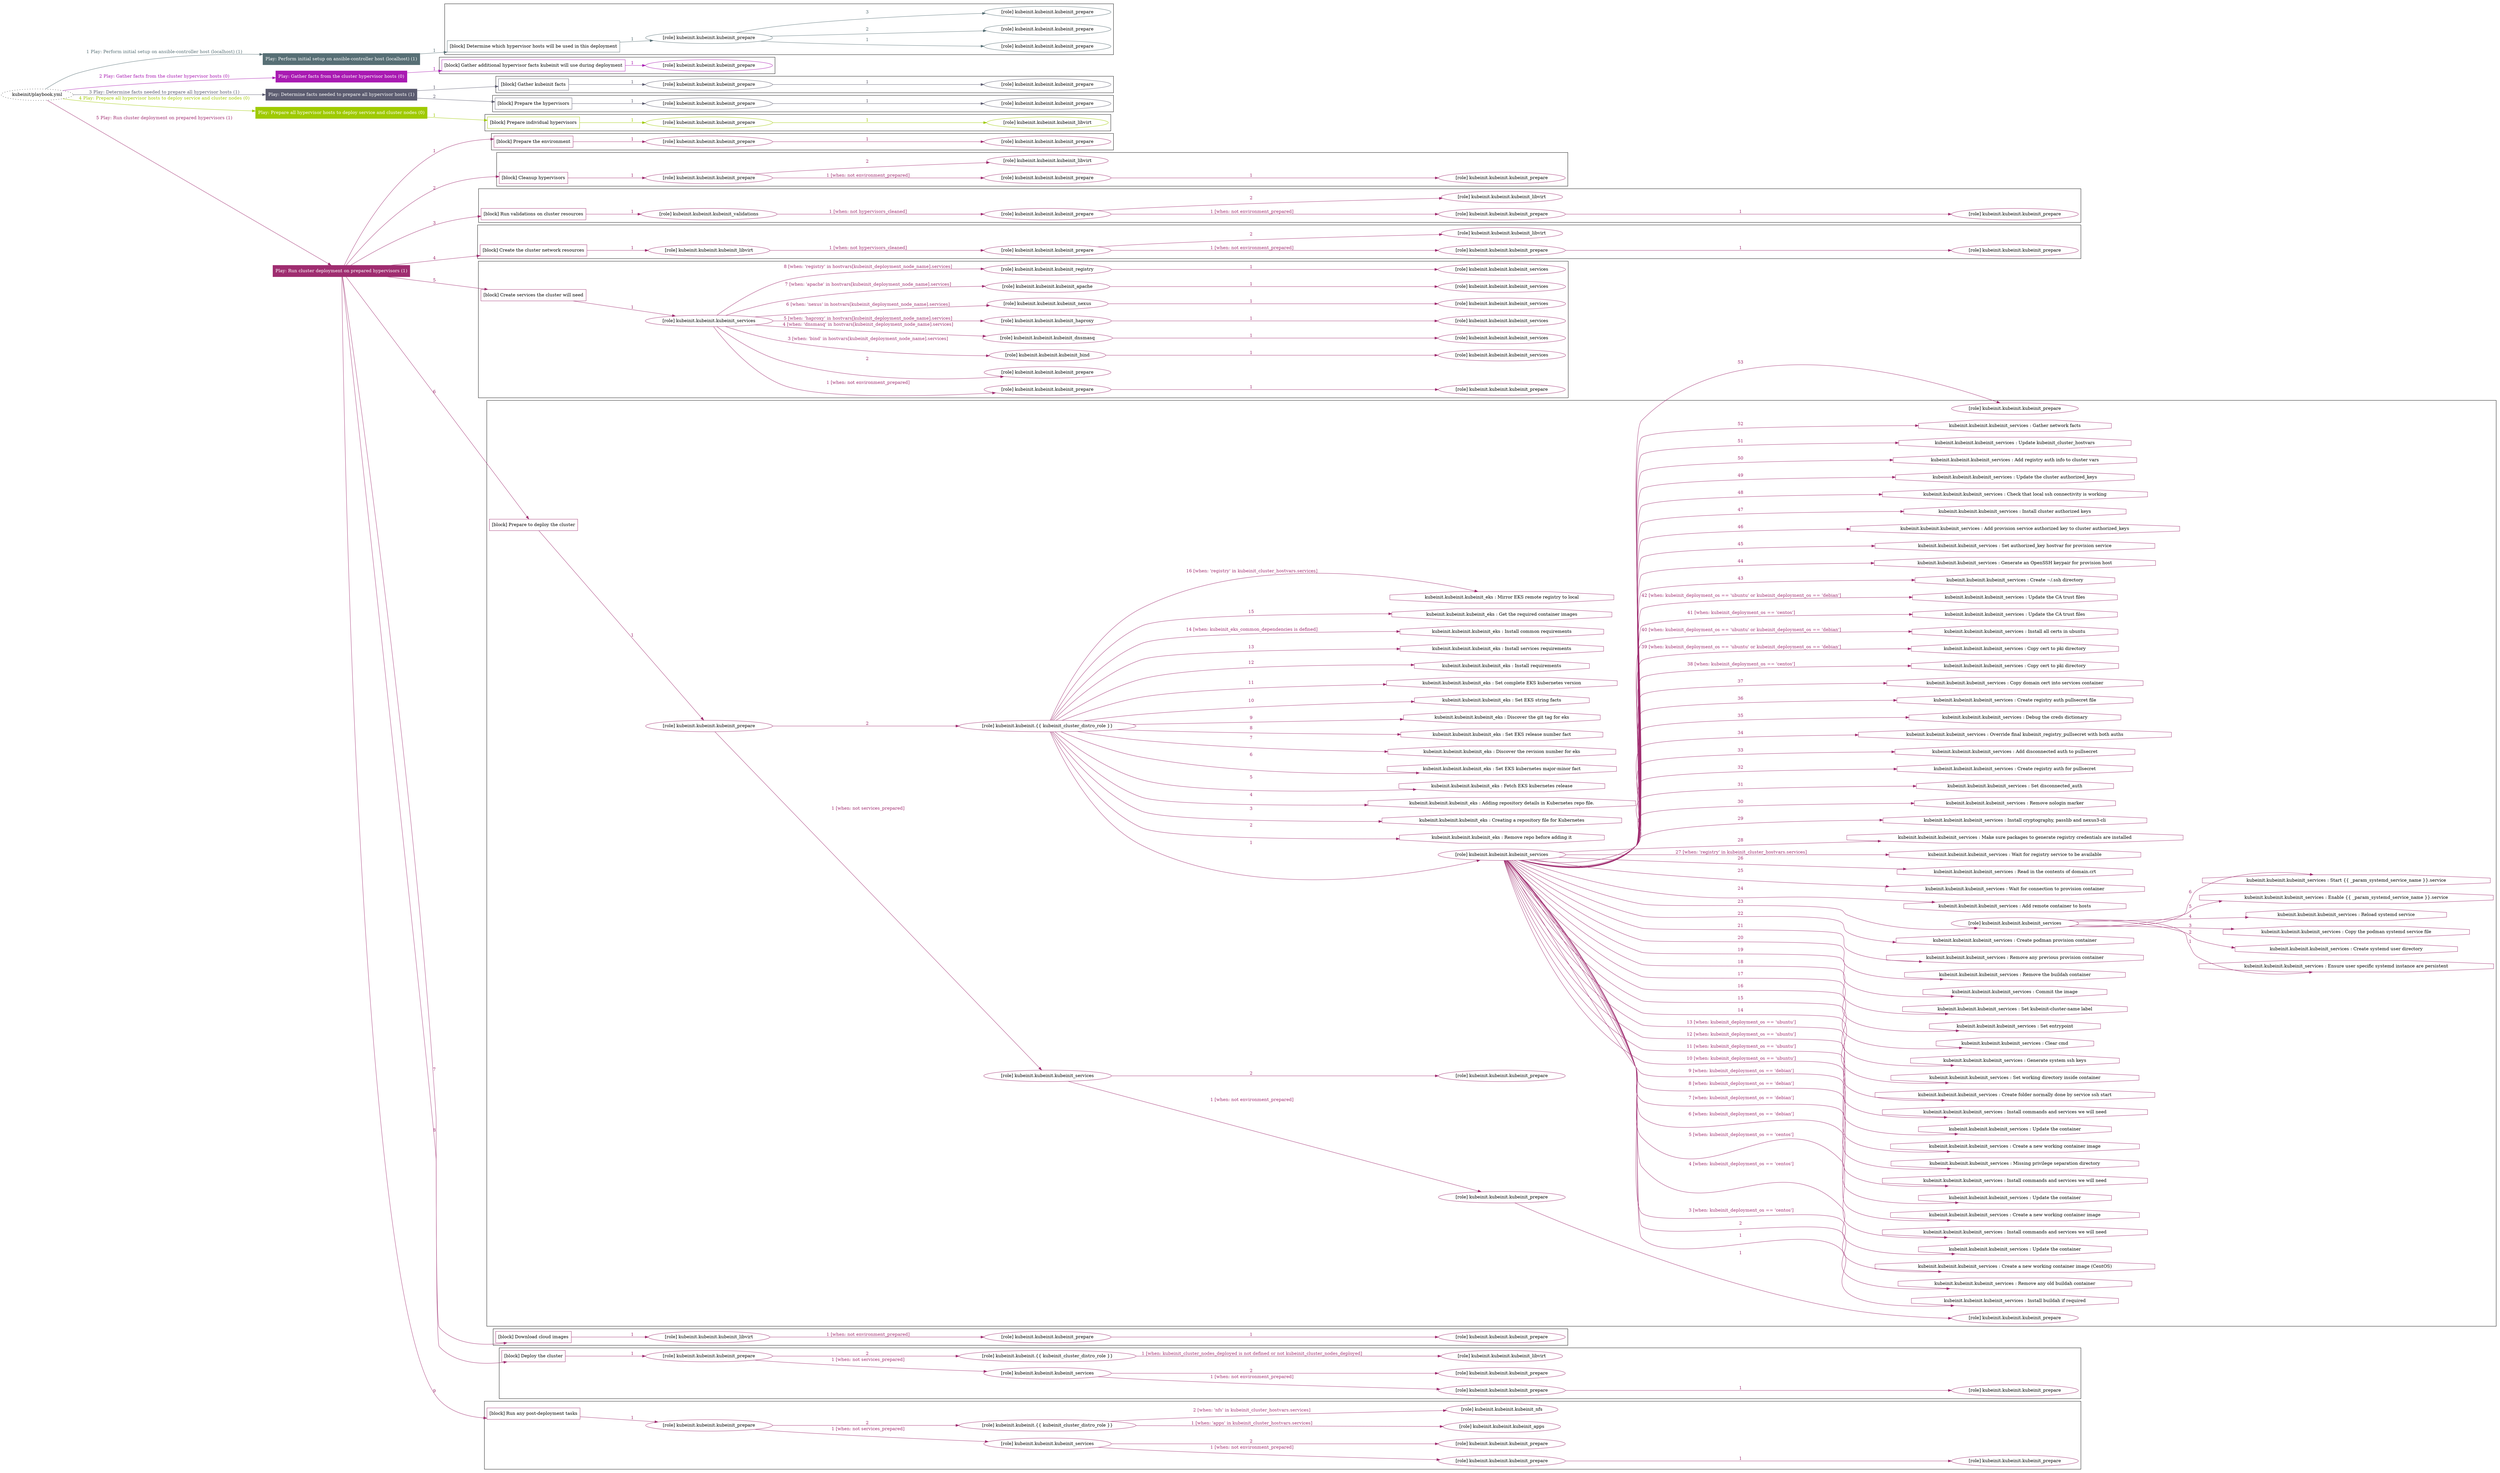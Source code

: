digraph {
	graph [concentrate=true ordering=in rankdir=LR ratio=fill]
	edge [esep=5 sep=10]
	"kubeinit/playbook.yml" [URL="/home/runner/work/kubeinit/kubeinit/kubeinit/playbook.yml" id=playbook_edad62f6 style=dotted]
	"kubeinit/playbook.yml" -> play_f6574920 [label="1 Play: Perform initial setup on ansible-controller host (localhost) (1)" color="#576f75" fontcolor="#576f75" id=edge_playbook_edad62f6_play_f6574920 labeltooltip="1 Play: Perform initial setup on ansible-controller host (localhost) (1)" tooltip="1 Play: Perform initial setup on ansible-controller host (localhost) (1)"]
	subgraph "Play: Perform initial setup on ansible-controller host (localhost) (1)" {
		play_f6574920 [label="Play: Perform initial setup on ansible-controller host (localhost) (1)" URL="/home/runner/work/kubeinit/kubeinit/kubeinit/playbook.yml" color="#576f75" fontcolor="#ffffff" id=play_f6574920 shape=box style=filled tooltip=localhost]
		play_f6574920 -> block_6d992ffc [label=1 color="#576f75" fontcolor="#576f75" id=edge_1_play_f6574920_block_6d992ffc labeltooltip=1 tooltip=1]
		subgraph cluster_block_6d992ffc {
			block_6d992ffc [label="[block] Determine which hypervisor hosts will be used in this deployment" URL="/home/runner/work/kubeinit/kubeinit/kubeinit/playbook.yml" color="#576f75" id=block_6d992ffc labeltooltip="Determine which hypervisor hosts will be used in this deployment" shape=box tooltip="Determine which hypervisor hosts will be used in this deployment"]
			block_6d992ffc -> role_6b88e66b [label="1 " color="#576f75" fontcolor="#576f75" id=edge_1_block_6d992ffc_role_6b88e66b labeltooltip="1 " tooltip="1 "]
			subgraph "kubeinit.kubeinit.kubeinit_prepare" {
				role_6b88e66b [label="[role] kubeinit.kubeinit.kubeinit_prepare" URL="/home/runner/work/kubeinit/kubeinit/kubeinit/playbook.yml" color="#576f75" id=role_6b88e66b tooltip="kubeinit.kubeinit.kubeinit_prepare"]
				role_6b88e66b -> role_4b98049f [label="1 " color="#576f75" fontcolor="#576f75" id=edge_1_role_6b88e66b_role_4b98049f labeltooltip="1 " tooltip="1 "]
				subgraph "kubeinit.kubeinit.kubeinit_prepare" {
					role_4b98049f [label="[role] kubeinit.kubeinit.kubeinit_prepare" URL="/home/runner/.ansible/collections/ansible_collections/kubeinit/kubeinit/roles/kubeinit_prepare/tasks/build_hypervisors_group.yml" color="#576f75" id=role_4b98049f tooltip="kubeinit.kubeinit.kubeinit_prepare"]
				}
				role_6b88e66b -> role_5a4691d3 [label="2 " color="#576f75" fontcolor="#576f75" id=edge_2_role_6b88e66b_role_5a4691d3 labeltooltip="2 " tooltip="2 "]
				subgraph "kubeinit.kubeinit.kubeinit_prepare" {
					role_5a4691d3 [label="[role] kubeinit.kubeinit.kubeinit_prepare" URL="/home/runner/.ansible/collections/ansible_collections/kubeinit/kubeinit/roles/kubeinit_prepare/tasks/build_hypervisors_group.yml" color="#576f75" id=role_5a4691d3 tooltip="kubeinit.kubeinit.kubeinit_prepare"]
				}
				role_6b88e66b -> role_50616529 [label="3 " color="#576f75" fontcolor="#576f75" id=edge_3_role_6b88e66b_role_50616529 labeltooltip="3 " tooltip="3 "]
				subgraph "kubeinit.kubeinit.kubeinit_prepare" {
					role_50616529 [label="[role] kubeinit.kubeinit.kubeinit_prepare" URL="/home/runner/.ansible/collections/ansible_collections/kubeinit/kubeinit/roles/kubeinit_prepare/tasks/build_hypervisors_group.yml" color="#576f75" id=role_50616529 tooltip="kubeinit.kubeinit.kubeinit_prepare"]
				}
			}
		}
	}
	"kubeinit/playbook.yml" -> play_32efbd7e [label="2 Play: Gather facts from the cluster hypervisor hosts (0)" color="#a91ab2" fontcolor="#a91ab2" id=edge_playbook_edad62f6_play_32efbd7e labeltooltip="2 Play: Gather facts from the cluster hypervisor hosts (0)" tooltip="2 Play: Gather facts from the cluster hypervisor hosts (0)"]
	subgraph "Play: Gather facts from the cluster hypervisor hosts (0)" {
		play_32efbd7e [label="Play: Gather facts from the cluster hypervisor hosts (0)" URL="/home/runner/work/kubeinit/kubeinit/kubeinit/playbook.yml" color="#a91ab2" fontcolor="#ffffff" id=play_32efbd7e shape=box style=filled tooltip="Play: Gather facts from the cluster hypervisor hosts (0)"]
		play_32efbd7e -> block_c2735ea7 [label=1 color="#a91ab2" fontcolor="#a91ab2" id=edge_1_play_32efbd7e_block_c2735ea7 labeltooltip=1 tooltip=1]
		subgraph cluster_block_c2735ea7 {
			block_c2735ea7 [label="[block] Gather additional hypervisor facts kubeinit will use during deployment" URL="/home/runner/work/kubeinit/kubeinit/kubeinit/playbook.yml" color="#a91ab2" id=block_c2735ea7 labeltooltip="Gather additional hypervisor facts kubeinit will use during deployment" shape=box tooltip="Gather additional hypervisor facts kubeinit will use during deployment"]
			block_c2735ea7 -> role_7f36a9e9 [label="1 " color="#a91ab2" fontcolor="#a91ab2" id=edge_1_block_c2735ea7_role_7f36a9e9 labeltooltip="1 " tooltip="1 "]
			subgraph "kubeinit.kubeinit.kubeinit_prepare" {
				role_7f36a9e9 [label="[role] kubeinit.kubeinit.kubeinit_prepare" URL="/home/runner/work/kubeinit/kubeinit/kubeinit/playbook.yml" color="#a91ab2" id=role_7f36a9e9 tooltip="kubeinit.kubeinit.kubeinit_prepare"]
			}
		}
	}
	"kubeinit/playbook.yml" -> play_ac3b592d [label="3 Play: Determine facts needed to prepare all hypervisor hosts (1)" color="#5c5c70" fontcolor="#5c5c70" id=edge_playbook_edad62f6_play_ac3b592d labeltooltip="3 Play: Determine facts needed to prepare all hypervisor hosts (1)" tooltip="3 Play: Determine facts needed to prepare all hypervisor hosts (1)"]
	subgraph "Play: Determine facts needed to prepare all hypervisor hosts (1)" {
		play_ac3b592d [label="Play: Determine facts needed to prepare all hypervisor hosts (1)" URL="/home/runner/work/kubeinit/kubeinit/kubeinit/playbook.yml" color="#5c5c70" fontcolor="#ffffff" id=play_ac3b592d shape=box style=filled tooltip=localhost]
		play_ac3b592d -> block_e2cb49a3 [label=1 color="#5c5c70" fontcolor="#5c5c70" id=edge_1_play_ac3b592d_block_e2cb49a3 labeltooltip=1 tooltip=1]
		subgraph cluster_block_e2cb49a3 {
			block_e2cb49a3 [label="[block] Gather kubeinit facts" URL="/home/runner/work/kubeinit/kubeinit/kubeinit/playbook.yml" color="#5c5c70" id=block_e2cb49a3 labeltooltip="Gather kubeinit facts" shape=box tooltip="Gather kubeinit facts"]
			block_e2cb49a3 -> role_8cea3645 [label="1 " color="#5c5c70" fontcolor="#5c5c70" id=edge_1_block_e2cb49a3_role_8cea3645 labeltooltip="1 " tooltip="1 "]
			subgraph "kubeinit.kubeinit.kubeinit_prepare" {
				role_8cea3645 [label="[role] kubeinit.kubeinit.kubeinit_prepare" URL="/home/runner/work/kubeinit/kubeinit/kubeinit/playbook.yml" color="#5c5c70" id=role_8cea3645 tooltip="kubeinit.kubeinit.kubeinit_prepare"]
				role_8cea3645 -> role_ed457267 [label="1 " color="#5c5c70" fontcolor="#5c5c70" id=edge_1_role_8cea3645_role_ed457267 labeltooltip="1 " tooltip="1 "]
				subgraph "kubeinit.kubeinit.kubeinit_prepare" {
					role_ed457267 [label="[role] kubeinit.kubeinit.kubeinit_prepare" URL="/home/runner/.ansible/collections/ansible_collections/kubeinit/kubeinit/roles/kubeinit_prepare/tasks/gather_kubeinit_facts.yml" color="#5c5c70" id=role_ed457267 tooltip="kubeinit.kubeinit.kubeinit_prepare"]
				}
			}
		}
		play_ac3b592d -> block_3de23679 [label=2 color="#5c5c70" fontcolor="#5c5c70" id=edge_2_play_ac3b592d_block_3de23679 labeltooltip=2 tooltip=2]
		subgraph cluster_block_3de23679 {
			block_3de23679 [label="[block] Prepare the hypervisors" URL="/home/runner/work/kubeinit/kubeinit/kubeinit/playbook.yml" color="#5c5c70" id=block_3de23679 labeltooltip="Prepare the hypervisors" shape=box tooltip="Prepare the hypervisors"]
			block_3de23679 -> role_d2b0bc25 [label="1 " color="#5c5c70" fontcolor="#5c5c70" id=edge_1_block_3de23679_role_d2b0bc25 labeltooltip="1 " tooltip="1 "]
			subgraph "kubeinit.kubeinit.kubeinit_prepare" {
				role_d2b0bc25 [label="[role] kubeinit.kubeinit.kubeinit_prepare" URL="/home/runner/work/kubeinit/kubeinit/kubeinit/playbook.yml" color="#5c5c70" id=role_d2b0bc25 tooltip="kubeinit.kubeinit.kubeinit_prepare"]
				role_d2b0bc25 -> role_59f04be9 [label="1 " color="#5c5c70" fontcolor="#5c5c70" id=edge_1_role_d2b0bc25_role_59f04be9 labeltooltip="1 " tooltip="1 "]
				subgraph "kubeinit.kubeinit.kubeinit_prepare" {
					role_59f04be9 [label="[role] kubeinit.kubeinit.kubeinit_prepare" URL="/home/runner/.ansible/collections/ansible_collections/kubeinit/kubeinit/roles/kubeinit_prepare/tasks/gather_kubeinit_facts.yml" color="#5c5c70" id=role_59f04be9 tooltip="kubeinit.kubeinit.kubeinit_prepare"]
				}
			}
		}
	}
	"kubeinit/playbook.yml" -> play_a7cefbac [label="4 Play: Prepare all hypervisor hosts to deploy service and cluster nodes (0)" color="#9fca02" fontcolor="#9fca02" id=edge_playbook_edad62f6_play_a7cefbac labeltooltip="4 Play: Prepare all hypervisor hosts to deploy service and cluster nodes (0)" tooltip="4 Play: Prepare all hypervisor hosts to deploy service and cluster nodes (0)"]
	subgraph "Play: Prepare all hypervisor hosts to deploy service and cluster nodes (0)" {
		play_a7cefbac [label="Play: Prepare all hypervisor hosts to deploy service and cluster nodes (0)" URL="/home/runner/work/kubeinit/kubeinit/kubeinit/playbook.yml" color="#9fca02" fontcolor="#ffffff" id=play_a7cefbac shape=box style=filled tooltip="Play: Prepare all hypervisor hosts to deploy service and cluster nodes (0)"]
		play_a7cefbac -> block_8bf95eda [label=1 color="#9fca02" fontcolor="#9fca02" id=edge_1_play_a7cefbac_block_8bf95eda labeltooltip=1 tooltip=1]
		subgraph cluster_block_8bf95eda {
			block_8bf95eda [label="[block] Prepare individual hypervisors" URL="/home/runner/work/kubeinit/kubeinit/kubeinit/playbook.yml" color="#9fca02" id=block_8bf95eda labeltooltip="Prepare individual hypervisors" shape=box tooltip="Prepare individual hypervisors"]
			block_8bf95eda -> role_a8d018aa [label="1 " color="#9fca02" fontcolor="#9fca02" id=edge_1_block_8bf95eda_role_a8d018aa labeltooltip="1 " tooltip="1 "]
			subgraph "kubeinit.kubeinit.kubeinit_prepare" {
				role_a8d018aa [label="[role] kubeinit.kubeinit.kubeinit_prepare" URL="/home/runner/work/kubeinit/kubeinit/kubeinit/playbook.yml" color="#9fca02" id=role_a8d018aa tooltip="kubeinit.kubeinit.kubeinit_prepare"]
				role_a8d018aa -> role_926ad920 [label="1 " color="#9fca02" fontcolor="#9fca02" id=edge_1_role_a8d018aa_role_926ad920 labeltooltip="1 " tooltip="1 "]
				subgraph "kubeinit.kubeinit.kubeinit_libvirt" {
					role_926ad920 [label="[role] kubeinit.kubeinit.kubeinit_libvirt" URL="/home/runner/.ansible/collections/ansible_collections/kubeinit/kubeinit/roles/kubeinit_prepare/tasks/prepare_hypervisor.yml" color="#9fca02" id=role_926ad920 tooltip="kubeinit.kubeinit.kubeinit_libvirt"]
				}
			}
		}
	}
	"kubeinit/playbook.yml" -> play_359f2da5 [label="5 Play: Run cluster deployment on prepared hypervisors (1)" color="#9f2d70" fontcolor="#9f2d70" id=edge_playbook_edad62f6_play_359f2da5 labeltooltip="5 Play: Run cluster deployment on prepared hypervisors (1)" tooltip="5 Play: Run cluster deployment on prepared hypervisors (1)"]
	subgraph "Play: Run cluster deployment on prepared hypervisors (1)" {
		play_359f2da5 [label="Play: Run cluster deployment on prepared hypervisors (1)" URL="/home/runner/work/kubeinit/kubeinit/kubeinit/playbook.yml" color="#9f2d70" fontcolor="#ffffff" id=play_359f2da5 shape=box style=filled tooltip=localhost]
		play_359f2da5 -> block_b797e2fd [label=1 color="#9f2d70" fontcolor="#9f2d70" id=edge_1_play_359f2da5_block_b797e2fd labeltooltip=1 tooltip=1]
		subgraph cluster_block_b797e2fd {
			block_b797e2fd [label="[block] Prepare the environment" URL="/home/runner/work/kubeinit/kubeinit/kubeinit/playbook.yml" color="#9f2d70" id=block_b797e2fd labeltooltip="Prepare the environment" shape=box tooltip="Prepare the environment"]
			block_b797e2fd -> role_e0699f4e [label="1 " color="#9f2d70" fontcolor="#9f2d70" id=edge_1_block_b797e2fd_role_e0699f4e labeltooltip="1 " tooltip="1 "]
			subgraph "kubeinit.kubeinit.kubeinit_prepare" {
				role_e0699f4e [label="[role] kubeinit.kubeinit.kubeinit_prepare" URL="/home/runner/work/kubeinit/kubeinit/kubeinit/playbook.yml" color="#9f2d70" id=role_e0699f4e tooltip="kubeinit.kubeinit.kubeinit_prepare"]
				role_e0699f4e -> role_c7dc2f42 [label="1 " color="#9f2d70" fontcolor="#9f2d70" id=edge_1_role_e0699f4e_role_c7dc2f42 labeltooltip="1 " tooltip="1 "]
				subgraph "kubeinit.kubeinit.kubeinit_prepare" {
					role_c7dc2f42 [label="[role] kubeinit.kubeinit.kubeinit_prepare" URL="/home/runner/.ansible/collections/ansible_collections/kubeinit/kubeinit/roles/kubeinit_prepare/tasks/gather_kubeinit_facts.yml" color="#9f2d70" id=role_c7dc2f42 tooltip="kubeinit.kubeinit.kubeinit_prepare"]
				}
			}
		}
		play_359f2da5 -> block_521accb2 [label=2 color="#9f2d70" fontcolor="#9f2d70" id=edge_2_play_359f2da5_block_521accb2 labeltooltip=2 tooltip=2]
		subgraph cluster_block_521accb2 {
			block_521accb2 [label="[block] Cleanup hypervisors" URL="/home/runner/work/kubeinit/kubeinit/kubeinit/playbook.yml" color="#9f2d70" id=block_521accb2 labeltooltip="Cleanup hypervisors" shape=box tooltip="Cleanup hypervisors"]
			block_521accb2 -> role_0b1f7d02 [label="1 " color="#9f2d70" fontcolor="#9f2d70" id=edge_1_block_521accb2_role_0b1f7d02 labeltooltip="1 " tooltip="1 "]
			subgraph "kubeinit.kubeinit.kubeinit_prepare" {
				role_0b1f7d02 [label="[role] kubeinit.kubeinit.kubeinit_prepare" URL="/home/runner/work/kubeinit/kubeinit/kubeinit/playbook.yml" color="#9f2d70" id=role_0b1f7d02 tooltip="kubeinit.kubeinit.kubeinit_prepare"]
				role_0b1f7d02 -> role_fcedc28a [label="1 [when: not environment_prepared]" color="#9f2d70" fontcolor="#9f2d70" id=edge_1_role_0b1f7d02_role_fcedc28a labeltooltip="1 [when: not environment_prepared]" tooltip="1 [when: not environment_prepared]"]
				subgraph "kubeinit.kubeinit.kubeinit_prepare" {
					role_fcedc28a [label="[role] kubeinit.kubeinit.kubeinit_prepare" URL="/home/runner/.ansible/collections/ansible_collections/kubeinit/kubeinit/roles/kubeinit_prepare/tasks/cleanup_hypervisors.yml" color="#9f2d70" id=role_fcedc28a tooltip="kubeinit.kubeinit.kubeinit_prepare"]
					role_fcedc28a -> role_abc7a6c3 [label="1 " color="#9f2d70" fontcolor="#9f2d70" id=edge_1_role_fcedc28a_role_abc7a6c3 labeltooltip="1 " tooltip="1 "]
					subgraph "kubeinit.kubeinit.kubeinit_prepare" {
						role_abc7a6c3 [label="[role] kubeinit.kubeinit.kubeinit_prepare" URL="/home/runner/.ansible/collections/ansible_collections/kubeinit/kubeinit/roles/kubeinit_prepare/tasks/gather_kubeinit_facts.yml" color="#9f2d70" id=role_abc7a6c3 tooltip="kubeinit.kubeinit.kubeinit_prepare"]
					}
				}
				role_0b1f7d02 -> role_88d8ec4c [label="2 " color="#9f2d70" fontcolor="#9f2d70" id=edge_2_role_0b1f7d02_role_88d8ec4c labeltooltip="2 " tooltip="2 "]
				subgraph "kubeinit.kubeinit.kubeinit_libvirt" {
					role_88d8ec4c [label="[role] kubeinit.kubeinit.kubeinit_libvirt" URL="/home/runner/.ansible/collections/ansible_collections/kubeinit/kubeinit/roles/kubeinit_prepare/tasks/cleanup_hypervisors.yml" color="#9f2d70" id=role_88d8ec4c tooltip="kubeinit.kubeinit.kubeinit_libvirt"]
				}
			}
		}
		play_359f2da5 -> block_cd3d0f2e [label=3 color="#9f2d70" fontcolor="#9f2d70" id=edge_3_play_359f2da5_block_cd3d0f2e labeltooltip=3 tooltip=3]
		subgraph cluster_block_cd3d0f2e {
			block_cd3d0f2e [label="[block] Run validations on cluster resources" URL="/home/runner/work/kubeinit/kubeinit/kubeinit/playbook.yml" color="#9f2d70" id=block_cd3d0f2e labeltooltip="Run validations on cluster resources" shape=box tooltip="Run validations on cluster resources"]
			block_cd3d0f2e -> role_8f8b8659 [label="1 " color="#9f2d70" fontcolor="#9f2d70" id=edge_1_block_cd3d0f2e_role_8f8b8659 labeltooltip="1 " tooltip="1 "]
			subgraph "kubeinit.kubeinit.kubeinit_validations" {
				role_8f8b8659 [label="[role] kubeinit.kubeinit.kubeinit_validations" URL="/home/runner/work/kubeinit/kubeinit/kubeinit/playbook.yml" color="#9f2d70" id=role_8f8b8659 tooltip="kubeinit.kubeinit.kubeinit_validations"]
				role_8f8b8659 -> role_33f09082 [label="1 [when: not hypervisors_cleaned]" color="#9f2d70" fontcolor="#9f2d70" id=edge_1_role_8f8b8659_role_33f09082 labeltooltip="1 [when: not hypervisors_cleaned]" tooltip="1 [when: not hypervisors_cleaned]"]
				subgraph "kubeinit.kubeinit.kubeinit_prepare" {
					role_33f09082 [label="[role] kubeinit.kubeinit.kubeinit_prepare" URL="/home/runner/.ansible/collections/ansible_collections/kubeinit/kubeinit/roles/kubeinit_validations/tasks/main.yml" color="#9f2d70" id=role_33f09082 tooltip="kubeinit.kubeinit.kubeinit_prepare"]
					role_33f09082 -> role_09440ee5 [label="1 [when: not environment_prepared]" color="#9f2d70" fontcolor="#9f2d70" id=edge_1_role_33f09082_role_09440ee5 labeltooltip="1 [when: not environment_prepared]" tooltip="1 [when: not environment_prepared]"]
					subgraph "kubeinit.kubeinit.kubeinit_prepare" {
						role_09440ee5 [label="[role] kubeinit.kubeinit.kubeinit_prepare" URL="/home/runner/.ansible/collections/ansible_collections/kubeinit/kubeinit/roles/kubeinit_prepare/tasks/cleanup_hypervisors.yml" color="#9f2d70" id=role_09440ee5 tooltip="kubeinit.kubeinit.kubeinit_prepare"]
						role_09440ee5 -> role_b28bc122 [label="1 " color="#9f2d70" fontcolor="#9f2d70" id=edge_1_role_09440ee5_role_b28bc122 labeltooltip="1 " tooltip="1 "]
						subgraph "kubeinit.kubeinit.kubeinit_prepare" {
							role_b28bc122 [label="[role] kubeinit.kubeinit.kubeinit_prepare" URL="/home/runner/.ansible/collections/ansible_collections/kubeinit/kubeinit/roles/kubeinit_prepare/tasks/gather_kubeinit_facts.yml" color="#9f2d70" id=role_b28bc122 tooltip="kubeinit.kubeinit.kubeinit_prepare"]
						}
					}
					role_33f09082 -> role_9b1558cb [label="2 " color="#9f2d70" fontcolor="#9f2d70" id=edge_2_role_33f09082_role_9b1558cb labeltooltip="2 " tooltip="2 "]
					subgraph "kubeinit.kubeinit.kubeinit_libvirt" {
						role_9b1558cb [label="[role] kubeinit.kubeinit.kubeinit_libvirt" URL="/home/runner/.ansible/collections/ansible_collections/kubeinit/kubeinit/roles/kubeinit_prepare/tasks/cleanup_hypervisors.yml" color="#9f2d70" id=role_9b1558cb tooltip="kubeinit.kubeinit.kubeinit_libvirt"]
					}
				}
			}
		}
		play_359f2da5 -> block_27d45156 [label=4 color="#9f2d70" fontcolor="#9f2d70" id=edge_4_play_359f2da5_block_27d45156 labeltooltip=4 tooltip=4]
		subgraph cluster_block_27d45156 {
			block_27d45156 [label="[block] Create the cluster network resources" URL="/home/runner/work/kubeinit/kubeinit/kubeinit/playbook.yml" color="#9f2d70" id=block_27d45156 labeltooltip="Create the cluster network resources" shape=box tooltip="Create the cluster network resources"]
			block_27d45156 -> role_e83d4b0f [label="1 " color="#9f2d70" fontcolor="#9f2d70" id=edge_1_block_27d45156_role_e83d4b0f labeltooltip="1 " tooltip="1 "]
			subgraph "kubeinit.kubeinit.kubeinit_libvirt" {
				role_e83d4b0f [label="[role] kubeinit.kubeinit.kubeinit_libvirt" URL="/home/runner/work/kubeinit/kubeinit/kubeinit/playbook.yml" color="#9f2d70" id=role_e83d4b0f tooltip="kubeinit.kubeinit.kubeinit_libvirt"]
				role_e83d4b0f -> role_edf2357e [label="1 [when: not hypervisors_cleaned]" color="#9f2d70" fontcolor="#9f2d70" id=edge_1_role_e83d4b0f_role_edf2357e labeltooltip="1 [when: not hypervisors_cleaned]" tooltip="1 [when: not hypervisors_cleaned]"]
				subgraph "kubeinit.kubeinit.kubeinit_prepare" {
					role_edf2357e [label="[role] kubeinit.kubeinit.kubeinit_prepare" URL="/home/runner/.ansible/collections/ansible_collections/kubeinit/kubeinit/roles/kubeinit_libvirt/tasks/create_network.yml" color="#9f2d70" id=role_edf2357e tooltip="kubeinit.kubeinit.kubeinit_prepare"]
					role_edf2357e -> role_f6b7713c [label="1 [when: not environment_prepared]" color="#9f2d70" fontcolor="#9f2d70" id=edge_1_role_edf2357e_role_f6b7713c labeltooltip="1 [when: not environment_prepared]" tooltip="1 [when: not environment_prepared]"]
					subgraph "kubeinit.kubeinit.kubeinit_prepare" {
						role_f6b7713c [label="[role] kubeinit.kubeinit.kubeinit_prepare" URL="/home/runner/.ansible/collections/ansible_collections/kubeinit/kubeinit/roles/kubeinit_prepare/tasks/cleanup_hypervisors.yml" color="#9f2d70" id=role_f6b7713c tooltip="kubeinit.kubeinit.kubeinit_prepare"]
						role_f6b7713c -> role_6ead7e82 [label="1 " color="#9f2d70" fontcolor="#9f2d70" id=edge_1_role_f6b7713c_role_6ead7e82 labeltooltip="1 " tooltip="1 "]
						subgraph "kubeinit.kubeinit.kubeinit_prepare" {
							role_6ead7e82 [label="[role] kubeinit.kubeinit.kubeinit_prepare" URL="/home/runner/.ansible/collections/ansible_collections/kubeinit/kubeinit/roles/kubeinit_prepare/tasks/gather_kubeinit_facts.yml" color="#9f2d70" id=role_6ead7e82 tooltip="kubeinit.kubeinit.kubeinit_prepare"]
						}
					}
					role_edf2357e -> role_8933b56b [label="2 " color="#9f2d70" fontcolor="#9f2d70" id=edge_2_role_edf2357e_role_8933b56b labeltooltip="2 " tooltip="2 "]
					subgraph "kubeinit.kubeinit.kubeinit_libvirt" {
						role_8933b56b [label="[role] kubeinit.kubeinit.kubeinit_libvirt" URL="/home/runner/.ansible/collections/ansible_collections/kubeinit/kubeinit/roles/kubeinit_prepare/tasks/cleanup_hypervisors.yml" color="#9f2d70" id=role_8933b56b tooltip="kubeinit.kubeinit.kubeinit_libvirt"]
					}
				}
			}
		}
		play_359f2da5 -> block_3cbfd210 [label=5 color="#9f2d70" fontcolor="#9f2d70" id=edge_5_play_359f2da5_block_3cbfd210 labeltooltip=5 tooltip=5]
		subgraph cluster_block_3cbfd210 {
			block_3cbfd210 [label="[block] Create services the cluster will need" URL="/home/runner/work/kubeinit/kubeinit/kubeinit/playbook.yml" color="#9f2d70" id=block_3cbfd210 labeltooltip="Create services the cluster will need" shape=box tooltip="Create services the cluster will need"]
			block_3cbfd210 -> role_173d0bba [label="1 " color="#9f2d70" fontcolor="#9f2d70" id=edge_1_block_3cbfd210_role_173d0bba labeltooltip="1 " tooltip="1 "]
			subgraph "kubeinit.kubeinit.kubeinit_services" {
				role_173d0bba [label="[role] kubeinit.kubeinit.kubeinit_services" URL="/home/runner/work/kubeinit/kubeinit/kubeinit/playbook.yml" color="#9f2d70" id=role_173d0bba tooltip="kubeinit.kubeinit.kubeinit_services"]
				role_173d0bba -> role_baab1935 [label="1 [when: not environment_prepared]" color="#9f2d70" fontcolor="#9f2d70" id=edge_1_role_173d0bba_role_baab1935 labeltooltip="1 [when: not environment_prepared]" tooltip="1 [when: not environment_prepared]"]
				subgraph "kubeinit.kubeinit.kubeinit_prepare" {
					role_baab1935 [label="[role] kubeinit.kubeinit.kubeinit_prepare" URL="/home/runner/.ansible/collections/ansible_collections/kubeinit/kubeinit/roles/kubeinit_services/tasks/main.yml" color="#9f2d70" id=role_baab1935 tooltip="kubeinit.kubeinit.kubeinit_prepare"]
					role_baab1935 -> role_d47e7061 [label="1 " color="#9f2d70" fontcolor="#9f2d70" id=edge_1_role_baab1935_role_d47e7061 labeltooltip="1 " tooltip="1 "]
					subgraph "kubeinit.kubeinit.kubeinit_prepare" {
						role_d47e7061 [label="[role] kubeinit.kubeinit.kubeinit_prepare" URL="/home/runner/.ansible/collections/ansible_collections/kubeinit/kubeinit/roles/kubeinit_prepare/tasks/gather_kubeinit_facts.yml" color="#9f2d70" id=role_d47e7061 tooltip="kubeinit.kubeinit.kubeinit_prepare"]
					}
				}
				role_173d0bba -> role_9e41dbf3 [label="2 " color="#9f2d70" fontcolor="#9f2d70" id=edge_2_role_173d0bba_role_9e41dbf3 labeltooltip="2 " tooltip="2 "]
				subgraph "kubeinit.kubeinit.kubeinit_prepare" {
					role_9e41dbf3 [label="[role] kubeinit.kubeinit.kubeinit_prepare" URL="/home/runner/.ansible/collections/ansible_collections/kubeinit/kubeinit/roles/kubeinit_services/tasks/00_create_service_pod.yml" color="#9f2d70" id=role_9e41dbf3 tooltip="kubeinit.kubeinit.kubeinit_prepare"]
				}
				role_173d0bba -> role_8f5e3a02 [label="3 [when: 'bind' in hostvars[kubeinit_deployment_node_name].services]" color="#9f2d70" fontcolor="#9f2d70" id=edge_3_role_173d0bba_role_8f5e3a02 labeltooltip="3 [when: 'bind' in hostvars[kubeinit_deployment_node_name].services]" tooltip="3 [when: 'bind' in hostvars[kubeinit_deployment_node_name].services]"]
				subgraph "kubeinit.kubeinit.kubeinit_bind" {
					role_8f5e3a02 [label="[role] kubeinit.kubeinit.kubeinit_bind" URL="/home/runner/.ansible/collections/ansible_collections/kubeinit/kubeinit/roles/kubeinit_services/tasks/start_services_containers.yml" color="#9f2d70" id=role_8f5e3a02 tooltip="kubeinit.kubeinit.kubeinit_bind"]
					role_8f5e3a02 -> role_0c73e5ca [label="1 " color="#9f2d70" fontcolor="#9f2d70" id=edge_1_role_8f5e3a02_role_0c73e5ca labeltooltip="1 " tooltip="1 "]
					subgraph "kubeinit.kubeinit.kubeinit_services" {
						role_0c73e5ca [label="[role] kubeinit.kubeinit.kubeinit_services" URL="/home/runner/.ansible/collections/ansible_collections/kubeinit/kubeinit/roles/kubeinit_bind/tasks/main.yml" color="#9f2d70" id=role_0c73e5ca tooltip="kubeinit.kubeinit.kubeinit_services"]
					}
				}
				role_173d0bba -> role_07b12448 [label="4 [when: 'dnsmasq' in hostvars[kubeinit_deployment_node_name].services]" color="#9f2d70" fontcolor="#9f2d70" id=edge_4_role_173d0bba_role_07b12448 labeltooltip="4 [when: 'dnsmasq' in hostvars[kubeinit_deployment_node_name].services]" tooltip="4 [when: 'dnsmasq' in hostvars[kubeinit_deployment_node_name].services]"]
				subgraph "kubeinit.kubeinit.kubeinit_dnsmasq" {
					role_07b12448 [label="[role] kubeinit.kubeinit.kubeinit_dnsmasq" URL="/home/runner/.ansible/collections/ansible_collections/kubeinit/kubeinit/roles/kubeinit_services/tasks/start_services_containers.yml" color="#9f2d70" id=role_07b12448 tooltip="kubeinit.kubeinit.kubeinit_dnsmasq"]
					role_07b12448 -> role_ada6ccce [label="1 " color="#9f2d70" fontcolor="#9f2d70" id=edge_1_role_07b12448_role_ada6ccce labeltooltip="1 " tooltip="1 "]
					subgraph "kubeinit.kubeinit.kubeinit_services" {
						role_ada6ccce [label="[role] kubeinit.kubeinit.kubeinit_services" URL="/home/runner/.ansible/collections/ansible_collections/kubeinit/kubeinit/roles/kubeinit_dnsmasq/tasks/main.yml" color="#9f2d70" id=role_ada6ccce tooltip="kubeinit.kubeinit.kubeinit_services"]
					}
				}
				role_173d0bba -> role_6f6c141c [label="5 [when: 'haproxy' in hostvars[kubeinit_deployment_node_name].services]" color="#9f2d70" fontcolor="#9f2d70" id=edge_5_role_173d0bba_role_6f6c141c labeltooltip="5 [when: 'haproxy' in hostvars[kubeinit_deployment_node_name].services]" tooltip="5 [when: 'haproxy' in hostvars[kubeinit_deployment_node_name].services]"]
				subgraph "kubeinit.kubeinit.kubeinit_haproxy" {
					role_6f6c141c [label="[role] kubeinit.kubeinit.kubeinit_haproxy" URL="/home/runner/.ansible/collections/ansible_collections/kubeinit/kubeinit/roles/kubeinit_services/tasks/start_services_containers.yml" color="#9f2d70" id=role_6f6c141c tooltip="kubeinit.kubeinit.kubeinit_haproxy"]
					role_6f6c141c -> role_dc3bd673 [label="1 " color="#9f2d70" fontcolor="#9f2d70" id=edge_1_role_6f6c141c_role_dc3bd673 labeltooltip="1 " tooltip="1 "]
					subgraph "kubeinit.kubeinit.kubeinit_services" {
						role_dc3bd673 [label="[role] kubeinit.kubeinit.kubeinit_services" URL="/home/runner/.ansible/collections/ansible_collections/kubeinit/kubeinit/roles/kubeinit_haproxy/tasks/main.yml" color="#9f2d70" id=role_dc3bd673 tooltip="kubeinit.kubeinit.kubeinit_services"]
					}
				}
				role_173d0bba -> role_afb9fb3a [label="6 [when: 'nexus' in hostvars[kubeinit_deployment_node_name].services]" color="#9f2d70" fontcolor="#9f2d70" id=edge_6_role_173d0bba_role_afb9fb3a labeltooltip="6 [when: 'nexus' in hostvars[kubeinit_deployment_node_name].services]" tooltip="6 [when: 'nexus' in hostvars[kubeinit_deployment_node_name].services]"]
				subgraph "kubeinit.kubeinit.kubeinit_nexus" {
					role_afb9fb3a [label="[role] kubeinit.kubeinit.kubeinit_nexus" URL="/home/runner/.ansible/collections/ansible_collections/kubeinit/kubeinit/roles/kubeinit_services/tasks/start_services_containers.yml" color="#9f2d70" id=role_afb9fb3a tooltip="kubeinit.kubeinit.kubeinit_nexus"]
					role_afb9fb3a -> role_d470db62 [label="1 " color="#9f2d70" fontcolor="#9f2d70" id=edge_1_role_afb9fb3a_role_d470db62 labeltooltip="1 " tooltip="1 "]
					subgraph "kubeinit.kubeinit.kubeinit_services" {
						role_d470db62 [label="[role] kubeinit.kubeinit.kubeinit_services" URL="/home/runner/.ansible/collections/ansible_collections/kubeinit/kubeinit/roles/kubeinit_nexus/tasks/main.yml" color="#9f2d70" id=role_d470db62 tooltip="kubeinit.kubeinit.kubeinit_services"]
					}
				}
				role_173d0bba -> role_914a17c6 [label="7 [when: 'apache' in hostvars[kubeinit_deployment_node_name].services]" color="#9f2d70" fontcolor="#9f2d70" id=edge_7_role_173d0bba_role_914a17c6 labeltooltip="7 [when: 'apache' in hostvars[kubeinit_deployment_node_name].services]" tooltip="7 [when: 'apache' in hostvars[kubeinit_deployment_node_name].services]"]
				subgraph "kubeinit.kubeinit.kubeinit_apache" {
					role_914a17c6 [label="[role] kubeinit.kubeinit.kubeinit_apache" URL="/home/runner/.ansible/collections/ansible_collections/kubeinit/kubeinit/roles/kubeinit_services/tasks/start_services_containers.yml" color="#9f2d70" id=role_914a17c6 tooltip="kubeinit.kubeinit.kubeinit_apache"]
					role_914a17c6 -> role_c0a09ec6 [label="1 " color="#9f2d70" fontcolor="#9f2d70" id=edge_1_role_914a17c6_role_c0a09ec6 labeltooltip="1 " tooltip="1 "]
					subgraph "kubeinit.kubeinit.kubeinit_services" {
						role_c0a09ec6 [label="[role] kubeinit.kubeinit.kubeinit_services" URL="/home/runner/.ansible/collections/ansible_collections/kubeinit/kubeinit/roles/kubeinit_apache/tasks/main.yml" color="#9f2d70" id=role_c0a09ec6 tooltip="kubeinit.kubeinit.kubeinit_services"]
					}
				}
				role_173d0bba -> role_58325455 [label="8 [when: 'registry' in hostvars[kubeinit_deployment_node_name].services]" color="#9f2d70" fontcolor="#9f2d70" id=edge_8_role_173d0bba_role_58325455 labeltooltip="8 [when: 'registry' in hostvars[kubeinit_deployment_node_name].services]" tooltip="8 [when: 'registry' in hostvars[kubeinit_deployment_node_name].services]"]
				subgraph "kubeinit.kubeinit.kubeinit_registry" {
					role_58325455 [label="[role] kubeinit.kubeinit.kubeinit_registry" URL="/home/runner/.ansible/collections/ansible_collections/kubeinit/kubeinit/roles/kubeinit_services/tasks/start_services_containers.yml" color="#9f2d70" id=role_58325455 tooltip="kubeinit.kubeinit.kubeinit_registry"]
					role_58325455 -> role_6c6cf651 [label="1 " color="#9f2d70" fontcolor="#9f2d70" id=edge_1_role_58325455_role_6c6cf651 labeltooltip="1 " tooltip="1 "]
					subgraph "kubeinit.kubeinit.kubeinit_services" {
						role_6c6cf651 [label="[role] kubeinit.kubeinit.kubeinit_services" URL="/home/runner/.ansible/collections/ansible_collections/kubeinit/kubeinit/roles/kubeinit_registry/tasks/main.yml" color="#9f2d70" id=role_6c6cf651 tooltip="kubeinit.kubeinit.kubeinit_services"]
					}
				}
			}
		}
		play_359f2da5 -> block_d3936d68 [label=6 color="#9f2d70" fontcolor="#9f2d70" id=edge_6_play_359f2da5_block_d3936d68 labeltooltip=6 tooltip=6]
		subgraph cluster_block_d3936d68 {
			block_d3936d68 [label="[block] Prepare to deploy the cluster" URL="/home/runner/work/kubeinit/kubeinit/kubeinit/playbook.yml" color="#9f2d70" id=block_d3936d68 labeltooltip="Prepare to deploy the cluster" shape=box tooltip="Prepare to deploy the cluster"]
			block_d3936d68 -> role_a3c0025f [label="1 " color="#9f2d70" fontcolor="#9f2d70" id=edge_1_block_d3936d68_role_a3c0025f labeltooltip="1 " tooltip="1 "]
			subgraph "kubeinit.kubeinit.kubeinit_prepare" {
				role_a3c0025f [label="[role] kubeinit.kubeinit.kubeinit_prepare" URL="/home/runner/work/kubeinit/kubeinit/kubeinit/playbook.yml" color="#9f2d70" id=role_a3c0025f tooltip="kubeinit.kubeinit.kubeinit_prepare"]
				role_a3c0025f -> role_5e1e37a7 [label="1 [when: not services_prepared]" color="#9f2d70" fontcolor="#9f2d70" id=edge_1_role_a3c0025f_role_5e1e37a7 labeltooltip="1 [when: not services_prepared]" tooltip="1 [when: not services_prepared]"]
				subgraph "kubeinit.kubeinit.kubeinit_services" {
					role_5e1e37a7 [label="[role] kubeinit.kubeinit.kubeinit_services" URL="/home/runner/.ansible/collections/ansible_collections/kubeinit/kubeinit/roles/kubeinit_prepare/tasks/prepare_cluster.yml" color="#9f2d70" id=role_5e1e37a7 tooltip="kubeinit.kubeinit.kubeinit_services"]
					role_5e1e37a7 -> role_74fc1b3b [label="1 [when: not environment_prepared]" color="#9f2d70" fontcolor="#9f2d70" id=edge_1_role_5e1e37a7_role_74fc1b3b labeltooltip="1 [when: not environment_prepared]" tooltip="1 [when: not environment_prepared]"]
					subgraph "kubeinit.kubeinit.kubeinit_prepare" {
						role_74fc1b3b [label="[role] kubeinit.kubeinit.kubeinit_prepare" URL="/home/runner/.ansible/collections/ansible_collections/kubeinit/kubeinit/roles/kubeinit_services/tasks/prepare_services.yml" color="#9f2d70" id=role_74fc1b3b tooltip="kubeinit.kubeinit.kubeinit_prepare"]
						role_74fc1b3b -> role_3b247154 [label="1 " color="#9f2d70" fontcolor="#9f2d70" id=edge_1_role_74fc1b3b_role_3b247154 labeltooltip="1 " tooltip="1 "]
						subgraph "kubeinit.kubeinit.kubeinit_prepare" {
							role_3b247154 [label="[role] kubeinit.kubeinit.kubeinit_prepare" URL="/home/runner/.ansible/collections/ansible_collections/kubeinit/kubeinit/roles/kubeinit_prepare/tasks/gather_kubeinit_facts.yml" color="#9f2d70" id=role_3b247154 tooltip="kubeinit.kubeinit.kubeinit_prepare"]
						}
					}
					role_5e1e37a7 -> role_edf48c01 [label="2 " color="#9f2d70" fontcolor="#9f2d70" id=edge_2_role_5e1e37a7_role_edf48c01 labeltooltip="2 " tooltip="2 "]
					subgraph "kubeinit.kubeinit.kubeinit_prepare" {
						role_edf48c01 [label="[role] kubeinit.kubeinit.kubeinit_prepare" URL="/home/runner/.ansible/collections/ansible_collections/kubeinit/kubeinit/roles/kubeinit_services/tasks/prepare_services.yml" color="#9f2d70" id=role_edf48c01 tooltip="kubeinit.kubeinit.kubeinit_prepare"]
					}
				}
				role_a3c0025f -> role_1e5b291f [label="2 " color="#9f2d70" fontcolor="#9f2d70" id=edge_2_role_a3c0025f_role_1e5b291f labeltooltip="2 " tooltip="2 "]
				subgraph "kubeinit.kubeinit.{{ kubeinit_cluster_distro_role }}" {
					role_1e5b291f [label="[role] kubeinit.kubeinit.{{ kubeinit_cluster_distro_role }}" URL="/home/runner/.ansible/collections/ansible_collections/kubeinit/kubeinit/roles/kubeinit_prepare/tasks/prepare_cluster.yml" color="#9f2d70" id=role_1e5b291f tooltip="kubeinit.kubeinit.{{ kubeinit_cluster_distro_role }}"]
					role_1e5b291f -> role_c1d6b8a6 [label="1 " color="#9f2d70" fontcolor="#9f2d70" id=edge_1_role_1e5b291f_role_c1d6b8a6 labeltooltip="1 " tooltip="1 "]
					subgraph "kubeinit.kubeinit.kubeinit_services" {
						role_c1d6b8a6 [label="[role] kubeinit.kubeinit.kubeinit_services" URL="/home/runner/.ansible/collections/ansible_collections/kubeinit/kubeinit/roles/kubeinit_eks/tasks/prepare_cluster.yml" color="#9f2d70" id=role_c1d6b8a6 tooltip="kubeinit.kubeinit.kubeinit_services"]
						task_0771a9c0 [label="kubeinit.kubeinit.kubeinit_services : Install buildah if required" URL="/home/runner/.ansible/collections/ansible_collections/kubeinit/kubeinit/roles/kubeinit_services/tasks/create_provision_container.yml" color="#9f2d70" id=task_0771a9c0 shape=octagon tooltip="kubeinit.kubeinit.kubeinit_services : Install buildah if required"]
						role_c1d6b8a6 -> task_0771a9c0 [label="1 " color="#9f2d70" fontcolor="#9f2d70" id=edge_1_role_c1d6b8a6_task_0771a9c0 labeltooltip="1 " tooltip="1 "]
						task_7ece5144 [label="kubeinit.kubeinit.kubeinit_services : Remove any old buildah container" URL="/home/runner/.ansible/collections/ansible_collections/kubeinit/kubeinit/roles/kubeinit_services/tasks/create_provision_container.yml" color="#9f2d70" id=task_7ece5144 shape=octagon tooltip="kubeinit.kubeinit.kubeinit_services : Remove any old buildah container"]
						role_c1d6b8a6 -> task_7ece5144 [label="2 " color="#9f2d70" fontcolor="#9f2d70" id=edge_2_role_c1d6b8a6_task_7ece5144 labeltooltip="2 " tooltip="2 "]
						task_e6d12aac [label="kubeinit.kubeinit.kubeinit_services : Create a new working container image (CentOS)" URL="/home/runner/.ansible/collections/ansible_collections/kubeinit/kubeinit/roles/kubeinit_services/tasks/create_provision_container.yml" color="#9f2d70" id=task_e6d12aac shape=octagon tooltip="kubeinit.kubeinit.kubeinit_services : Create a new working container image (CentOS)"]
						role_c1d6b8a6 -> task_e6d12aac [label="3 [when: kubeinit_deployment_os == 'centos']" color="#9f2d70" fontcolor="#9f2d70" id=edge_3_role_c1d6b8a6_task_e6d12aac labeltooltip="3 [when: kubeinit_deployment_os == 'centos']" tooltip="3 [when: kubeinit_deployment_os == 'centos']"]
						task_ee41524f [label="kubeinit.kubeinit.kubeinit_services : Update the container" URL="/home/runner/.ansible/collections/ansible_collections/kubeinit/kubeinit/roles/kubeinit_services/tasks/create_provision_container.yml" color="#9f2d70" id=task_ee41524f shape=octagon tooltip="kubeinit.kubeinit.kubeinit_services : Update the container"]
						role_c1d6b8a6 -> task_ee41524f [label="4 [when: kubeinit_deployment_os == 'centos']" color="#9f2d70" fontcolor="#9f2d70" id=edge_4_role_c1d6b8a6_task_ee41524f labeltooltip="4 [when: kubeinit_deployment_os == 'centos']" tooltip="4 [when: kubeinit_deployment_os == 'centos']"]
						task_5d66c5f0 [label="kubeinit.kubeinit.kubeinit_services : Install commands and services we will need" URL="/home/runner/.ansible/collections/ansible_collections/kubeinit/kubeinit/roles/kubeinit_services/tasks/create_provision_container.yml" color="#9f2d70" id=task_5d66c5f0 shape=octagon tooltip="kubeinit.kubeinit.kubeinit_services : Install commands and services we will need"]
						role_c1d6b8a6 -> task_5d66c5f0 [label="5 [when: kubeinit_deployment_os == 'centos']" color="#9f2d70" fontcolor="#9f2d70" id=edge_5_role_c1d6b8a6_task_5d66c5f0 labeltooltip="5 [when: kubeinit_deployment_os == 'centos']" tooltip="5 [when: kubeinit_deployment_os == 'centos']"]
						task_e119e5f3 [label="kubeinit.kubeinit.kubeinit_services : Create a new working container image" URL="/home/runner/.ansible/collections/ansible_collections/kubeinit/kubeinit/roles/kubeinit_services/tasks/create_provision_container.yml" color="#9f2d70" id=task_e119e5f3 shape=octagon tooltip="kubeinit.kubeinit.kubeinit_services : Create a new working container image"]
						role_c1d6b8a6 -> task_e119e5f3 [label="6 [when: kubeinit_deployment_os == 'debian']" color="#9f2d70" fontcolor="#9f2d70" id=edge_6_role_c1d6b8a6_task_e119e5f3 labeltooltip="6 [when: kubeinit_deployment_os == 'debian']" tooltip="6 [when: kubeinit_deployment_os == 'debian']"]
						task_6a4262d1 [label="kubeinit.kubeinit.kubeinit_services : Update the container" URL="/home/runner/.ansible/collections/ansible_collections/kubeinit/kubeinit/roles/kubeinit_services/tasks/create_provision_container.yml" color="#9f2d70" id=task_6a4262d1 shape=octagon tooltip="kubeinit.kubeinit.kubeinit_services : Update the container"]
						role_c1d6b8a6 -> task_6a4262d1 [label="7 [when: kubeinit_deployment_os == 'debian']" color="#9f2d70" fontcolor="#9f2d70" id=edge_7_role_c1d6b8a6_task_6a4262d1 labeltooltip="7 [when: kubeinit_deployment_os == 'debian']" tooltip="7 [when: kubeinit_deployment_os == 'debian']"]
						task_73f6c4ab [label="kubeinit.kubeinit.kubeinit_services : Install commands and services we will need" URL="/home/runner/.ansible/collections/ansible_collections/kubeinit/kubeinit/roles/kubeinit_services/tasks/create_provision_container.yml" color="#9f2d70" id=task_73f6c4ab shape=octagon tooltip="kubeinit.kubeinit.kubeinit_services : Install commands and services we will need"]
						role_c1d6b8a6 -> task_73f6c4ab [label="8 [when: kubeinit_deployment_os == 'debian']" color="#9f2d70" fontcolor="#9f2d70" id=edge_8_role_c1d6b8a6_task_73f6c4ab labeltooltip="8 [when: kubeinit_deployment_os == 'debian']" tooltip="8 [when: kubeinit_deployment_os == 'debian']"]
						task_16abfade [label="kubeinit.kubeinit.kubeinit_services : Missing privilege separation directory" URL="/home/runner/.ansible/collections/ansible_collections/kubeinit/kubeinit/roles/kubeinit_services/tasks/create_provision_container.yml" color="#9f2d70" id=task_16abfade shape=octagon tooltip="kubeinit.kubeinit.kubeinit_services : Missing privilege separation directory"]
						role_c1d6b8a6 -> task_16abfade [label="9 [when: kubeinit_deployment_os == 'debian']" color="#9f2d70" fontcolor="#9f2d70" id=edge_9_role_c1d6b8a6_task_16abfade labeltooltip="9 [when: kubeinit_deployment_os == 'debian']" tooltip="9 [when: kubeinit_deployment_os == 'debian']"]
						task_e0006c04 [label="kubeinit.kubeinit.kubeinit_services : Create a new working container image" URL="/home/runner/.ansible/collections/ansible_collections/kubeinit/kubeinit/roles/kubeinit_services/tasks/create_provision_container.yml" color="#9f2d70" id=task_e0006c04 shape=octagon tooltip="kubeinit.kubeinit.kubeinit_services : Create a new working container image"]
						role_c1d6b8a6 -> task_e0006c04 [label="10 [when: kubeinit_deployment_os == 'ubuntu']" color="#9f2d70" fontcolor="#9f2d70" id=edge_10_role_c1d6b8a6_task_e0006c04 labeltooltip="10 [when: kubeinit_deployment_os == 'ubuntu']" tooltip="10 [when: kubeinit_deployment_os == 'ubuntu']"]
						task_e7dfebb9 [label="kubeinit.kubeinit.kubeinit_services : Update the container" URL="/home/runner/.ansible/collections/ansible_collections/kubeinit/kubeinit/roles/kubeinit_services/tasks/create_provision_container.yml" color="#9f2d70" id=task_e7dfebb9 shape=octagon tooltip="kubeinit.kubeinit.kubeinit_services : Update the container"]
						role_c1d6b8a6 -> task_e7dfebb9 [label="11 [when: kubeinit_deployment_os == 'ubuntu']" color="#9f2d70" fontcolor="#9f2d70" id=edge_11_role_c1d6b8a6_task_e7dfebb9 labeltooltip="11 [when: kubeinit_deployment_os == 'ubuntu']" tooltip="11 [when: kubeinit_deployment_os == 'ubuntu']"]
						task_a002532f [label="kubeinit.kubeinit.kubeinit_services : Install commands and services we will need" URL="/home/runner/.ansible/collections/ansible_collections/kubeinit/kubeinit/roles/kubeinit_services/tasks/create_provision_container.yml" color="#9f2d70" id=task_a002532f shape=octagon tooltip="kubeinit.kubeinit.kubeinit_services : Install commands and services we will need"]
						role_c1d6b8a6 -> task_a002532f [label="12 [when: kubeinit_deployment_os == 'ubuntu']" color="#9f2d70" fontcolor="#9f2d70" id=edge_12_role_c1d6b8a6_task_a002532f labeltooltip="12 [when: kubeinit_deployment_os == 'ubuntu']" tooltip="12 [when: kubeinit_deployment_os == 'ubuntu']"]
						task_7b7d790a [label="kubeinit.kubeinit.kubeinit_services : Create folder normally done by service ssh start" URL="/home/runner/.ansible/collections/ansible_collections/kubeinit/kubeinit/roles/kubeinit_services/tasks/create_provision_container.yml" color="#9f2d70" id=task_7b7d790a shape=octagon tooltip="kubeinit.kubeinit.kubeinit_services : Create folder normally done by service ssh start"]
						role_c1d6b8a6 -> task_7b7d790a [label="13 [when: kubeinit_deployment_os == 'ubuntu']" color="#9f2d70" fontcolor="#9f2d70" id=edge_13_role_c1d6b8a6_task_7b7d790a labeltooltip="13 [when: kubeinit_deployment_os == 'ubuntu']" tooltip="13 [when: kubeinit_deployment_os == 'ubuntu']"]
						task_763ee2b1 [label="kubeinit.kubeinit.kubeinit_services : Set working directory inside container" URL="/home/runner/.ansible/collections/ansible_collections/kubeinit/kubeinit/roles/kubeinit_services/tasks/create_provision_container.yml" color="#9f2d70" id=task_763ee2b1 shape=octagon tooltip="kubeinit.kubeinit.kubeinit_services : Set working directory inside container"]
						role_c1d6b8a6 -> task_763ee2b1 [label="14 " color="#9f2d70" fontcolor="#9f2d70" id=edge_14_role_c1d6b8a6_task_763ee2b1 labeltooltip="14 " tooltip="14 "]
						task_d56fc8f3 [label="kubeinit.kubeinit.kubeinit_services : Generate system ssh keys" URL="/home/runner/.ansible/collections/ansible_collections/kubeinit/kubeinit/roles/kubeinit_services/tasks/create_provision_container.yml" color="#9f2d70" id=task_d56fc8f3 shape=octagon tooltip="kubeinit.kubeinit.kubeinit_services : Generate system ssh keys"]
						role_c1d6b8a6 -> task_d56fc8f3 [label="15 " color="#9f2d70" fontcolor="#9f2d70" id=edge_15_role_c1d6b8a6_task_d56fc8f3 labeltooltip="15 " tooltip="15 "]
						task_dc81489e [label="kubeinit.kubeinit.kubeinit_services : Clear cmd" URL="/home/runner/.ansible/collections/ansible_collections/kubeinit/kubeinit/roles/kubeinit_services/tasks/create_provision_container.yml" color="#9f2d70" id=task_dc81489e shape=octagon tooltip="kubeinit.kubeinit.kubeinit_services : Clear cmd"]
						role_c1d6b8a6 -> task_dc81489e [label="16 " color="#9f2d70" fontcolor="#9f2d70" id=edge_16_role_c1d6b8a6_task_dc81489e labeltooltip="16 " tooltip="16 "]
						task_04b806d4 [label="kubeinit.kubeinit.kubeinit_services : Set entrypoint" URL="/home/runner/.ansible/collections/ansible_collections/kubeinit/kubeinit/roles/kubeinit_services/tasks/create_provision_container.yml" color="#9f2d70" id=task_04b806d4 shape=octagon tooltip="kubeinit.kubeinit.kubeinit_services : Set entrypoint"]
						role_c1d6b8a6 -> task_04b806d4 [label="17 " color="#9f2d70" fontcolor="#9f2d70" id=edge_17_role_c1d6b8a6_task_04b806d4 labeltooltip="17 " tooltip="17 "]
						task_c327d8e8 [label="kubeinit.kubeinit.kubeinit_services : Set kubeinit-cluster-name label" URL="/home/runner/.ansible/collections/ansible_collections/kubeinit/kubeinit/roles/kubeinit_services/tasks/create_provision_container.yml" color="#9f2d70" id=task_c327d8e8 shape=octagon tooltip="kubeinit.kubeinit.kubeinit_services : Set kubeinit-cluster-name label"]
						role_c1d6b8a6 -> task_c327d8e8 [label="18 " color="#9f2d70" fontcolor="#9f2d70" id=edge_18_role_c1d6b8a6_task_c327d8e8 labeltooltip="18 " tooltip="18 "]
						task_856ffb4f [label="kubeinit.kubeinit.kubeinit_services : Commit the image" URL="/home/runner/.ansible/collections/ansible_collections/kubeinit/kubeinit/roles/kubeinit_services/tasks/create_provision_container.yml" color="#9f2d70" id=task_856ffb4f shape=octagon tooltip="kubeinit.kubeinit.kubeinit_services : Commit the image"]
						role_c1d6b8a6 -> task_856ffb4f [label="19 " color="#9f2d70" fontcolor="#9f2d70" id=edge_19_role_c1d6b8a6_task_856ffb4f labeltooltip="19 " tooltip="19 "]
						task_684d468b [label="kubeinit.kubeinit.kubeinit_services : Remove the buildah container" URL="/home/runner/.ansible/collections/ansible_collections/kubeinit/kubeinit/roles/kubeinit_services/tasks/create_provision_container.yml" color="#9f2d70" id=task_684d468b shape=octagon tooltip="kubeinit.kubeinit.kubeinit_services : Remove the buildah container"]
						role_c1d6b8a6 -> task_684d468b [label="20 " color="#9f2d70" fontcolor="#9f2d70" id=edge_20_role_c1d6b8a6_task_684d468b labeltooltip="20 " tooltip="20 "]
						task_f8530966 [label="kubeinit.kubeinit.kubeinit_services : Remove any previous provision container" URL="/home/runner/.ansible/collections/ansible_collections/kubeinit/kubeinit/roles/kubeinit_services/tasks/create_provision_container.yml" color="#9f2d70" id=task_f8530966 shape=octagon tooltip="kubeinit.kubeinit.kubeinit_services : Remove any previous provision container"]
						role_c1d6b8a6 -> task_f8530966 [label="21 " color="#9f2d70" fontcolor="#9f2d70" id=edge_21_role_c1d6b8a6_task_f8530966 labeltooltip="21 " tooltip="21 "]
						task_05e63d6c [label="kubeinit.kubeinit.kubeinit_services : Create podman provision container" URL="/home/runner/.ansible/collections/ansible_collections/kubeinit/kubeinit/roles/kubeinit_services/tasks/create_provision_container.yml" color="#9f2d70" id=task_05e63d6c shape=octagon tooltip="kubeinit.kubeinit.kubeinit_services : Create podman provision container"]
						role_c1d6b8a6 -> task_05e63d6c [label="22 " color="#9f2d70" fontcolor="#9f2d70" id=edge_22_role_c1d6b8a6_task_05e63d6c labeltooltip="22 " tooltip="22 "]
						role_c1d6b8a6 -> role_dcff1fb7 [label="23 " color="#9f2d70" fontcolor="#9f2d70" id=edge_23_role_c1d6b8a6_role_dcff1fb7 labeltooltip="23 " tooltip="23 "]
						subgraph "kubeinit.kubeinit.kubeinit_services" {
							role_dcff1fb7 [label="[role] kubeinit.kubeinit.kubeinit_services" URL="/home/runner/.ansible/collections/ansible_collections/kubeinit/kubeinit/roles/kubeinit_services/tasks/create_provision_container.yml" color="#9f2d70" id=role_dcff1fb7 tooltip="kubeinit.kubeinit.kubeinit_services"]
							task_d1d5a116 [label="kubeinit.kubeinit.kubeinit_services : Ensure user specific systemd instance are persistent" URL="/home/runner/.ansible/collections/ansible_collections/kubeinit/kubeinit/roles/kubeinit_services/tasks/create_managed_service.yml" color="#9f2d70" id=task_d1d5a116 shape=octagon tooltip="kubeinit.kubeinit.kubeinit_services : Ensure user specific systemd instance are persistent"]
							role_dcff1fb7 -> task_d1d5a116 [label="1 " color="#9f2d70" fontcolor="#9f2d70" id=edge_1_role_dcff1fb7_task_d1d5a116 labeltooltip="1 " tooltip="1 "]
							task_f925eab2 [label="kubeinit.kubeinit.kubeinit_services : Create systemd user directory" URL="/home/runner/.ansible/collections/ansible_collections/kubeinit/kubeinit/roles/kubeinit_services/tasks/create_managed_service.yml" color="#9f2d70" id=task_f925eab2 shape=octagon tooltip="kubeinit.kubeinit.kubeinit_services : Create systemd user directory"]
							role_dcff1fb7 -> task_f925eab2 [label="2 " color="#9f2d70" fontcolor="#9f2d70" id=edge_2_role_dcff1fb7_task_f925eab2 labeltooltip="2 " tooltip="2 "]
							task_c9791a93 [label="kubeinit.kubeinit.kubeinit_services : Copy the podman systemd service file" URL="/home/runner/.ansible/collections/ansible_collections/kubeinit/kubeinit/roles/kubeinit_services/tasks/create_managed_service.yml" color="#9f2d70" id=task_c9791a93 shape=octagon tooltip="kubeinit.kubeinit.kubeinit_services : Copy the podman systemd service file"]
							role_dcff1fb7 -> task_c9791a93 [label="3 " color="#9f2d70" fontcolor="#9f2d70" id=edge_3_role_dcff1fb7_task_c9791a93 labeltooltip="3 " tooltip="3 "]
							task_580821ca [label="kubeinit.kubeinit.kubeinit_services : Reload systemd service" URL="/home/runner/.ansible/collections/ansible_collections/kubeinit/kubeinit/roles/kubeinit_services/tasks/create_managed_service.yml" color="#9f2d70" id=task_580821ca shape=octagon tooltip="kubeinit.kubeinit.kubeinit_services : Reload systemd service"]
							role_dcff1fb7 -> task_580821ca [label="4 " color="#9f2d70" fontcolor="#9f2d70" id=edge_4_role_dcff1fb7_task_580821ca labeltooltip="4 " tooltip="4 "]
							task_75928141 [label="kubeinit.kubeinit.kubeinit_services : Enable {{ _param_systemd_service_name }}.service" URL="/home/runner/.ansible/collections/ansible_collections/kubeinit/kubeinit/roles/kubeinit_services/tasks/create_managed_service.yml" color="#9f2d70" id=task_75928141 shape=octagon tooltip="kubeinit.kubeinit.kubeinit_services : Enable {{ _param_systemd_service_name }}.service"]
							role_dcff1fb7 -> task_75928141 [label="5 " color="#9f2d70" fontcolor="#9f2d70" id=edge_5_role_dcff1fb7_task_75928141 labeltooltip="5 " tooltip="5 "]
							task_90bf1f60 [label="kubeinit.kubeinit.kubeinit_services : Start {{ _param_systemd_service_name }}.service" URL="/home/runner/.ansible/collections/ansible_collections/kubeinit/kubeinit/roles/kubeinit_services/tasks/create_managed_service.yml" color="#9f2d70" id=task_90bf1f60 shape=octagon tooltip="kubeinit.kubeinit.kubeinit_services : Start {{ _param_systemd_service_name }}.service"]
							role_dcff1fb7 -> task_90bf1f60 [label="6 " color="#9f2d70" fontcolor="#9f2d70" id=edge_6_role_dcff1fb7_task_90bf1f60 labeltooltip="6 " tooltip="6 "]
						}
						task_1eca3b9d [label="kubeinit.kubeinit.kubeinit_services : Add remote container to hosts" URL="/home/runner/.ansible/collections/ansible_collections/kubeinit/kubeinit/roles/kubeinit_services/tasks/create_provision_container.yml" color="#9f2d70" id=task_1eca3b9d shape=octagon tooltip="kubeinit.kubeinit.kubeinit_services : Add remote container to hosts"]
						role_c1d6b8a6 -> task_1eca3b9d [label="24 " color="#9f2d70" fontcolor="#9f2d70" id=edge_24_role_c1d6b8a6_task_1eca3b9d labeltooltip="24 " tooltip="24 "]
						task_8cbd7ed4 [label="kubeinit.kubeinit.kubeinit_services : Wait for connection to provision container" URL="/home/runner/.ansible/collections/ansible_collections/kubeinit/kubeinit/roles/kubeinit_services/tasks/create_provision_container.yml" color="#9f2d70" id=task_8cbd7ed4 shape=octagon tooltip="kubeinit.kubeinit.kubeinit_services : Wait for connection to provision container"]
						role_c1d6b8a6 -> task_8cbd7ed4 [label="25 " color="#9f2d70" fontcolor="#9f2d70" id=edge_25_role_c1d6b8a6_task_8cbd7ed4 labeltooltip="25 " tooltip="25 "]
						task_078e1518 [label="kubeinit.kubeinit.kubeinit_services : Read in the contents of domain.crt" URL="/home/runner/.ansible/collections/ansible_collections/kubeinit/kubeinit/roles/kubeinit_services/tasks/create_provision_container.yml" color="#9f2d70" id=task_078e1518 shape=octagon tooltip="kubeinit.kubeinit.kubeinit_services : Read in the contents of domain.crt"]
						role_c1d6b8a6 -> task_078e1518 [label="26 " color="#9f2d70" fontcolor="#9f2d70" id=edge_26_role_c1d6b8a6_task_078e1518 labeltooltip="26 " tooltip="26 "]
						task_8276ed5b [label="kubeinit.kubeinit.kubeinit_services : Wait for registry service to be available" URL="/home/runner/.ansible/collections/ansible_collections/kubeinit/kubeinit/roles/kubeinit_services/tasks/create_provision_container.yml" color="#9f2d70" id=task_8276ed5b shape=octagon tooltip="kubeinit.kubeinit.kubeinit_services : Wait for registry service to be available"]
						role_c1d6b8a6 -> task_8276ed5b [label="27 [when: 'registry' in kubeinit_cluster_hostvars.services]" color="#9f2d70" fontcolor="#9f2d70" id=edge_27_role_c1d6b8a6_task_8276ed5b labeltooltip="27 [when: 'registry' in kubeinit_cluster_hostvars.services]" tooltip="27 [when: 'registry' in kubeinit_cluster_hostvars.services]"]
						task_20b13d34 [label="kubeinit.kubeinit.kubeinit_services : Make sure packages to generate registry credentials are installed" URL="/home/runner/.ansible/collections/ansible_collections/kubeinit/kubeinit/roles/kubeinit_services/tasks/create_provision_container.yml" color="#9f2d70" id=task_20b13d34 shape=octagon tooltip="kubeinit.kubeinit.kubeinit_services : Make sure packages to generate registry credentials are installed"]
						role_c1d6b8a6 -> task_20b13d34 [label="28 " color="#9f2d70" fontcolor="#9f2d70" id=edge_28_role_c1d6b8a6_task_20b13d34 labeltooltip="28 " tooltip="28 "]
						task_bb39f35a [label="kubeinit.kubeinit.kubeinit_services : Install cryptography, passlib and nexus3-cli" URL="/home/runner/.ansible/collections/ansible_collections/kubeinit/kubeinit/roles/kubeinit_services/tasks/create_provision_container.yml" color="#9f2d70" id=task_bb39f35a shape=octagon tooltip="kubeinit.kubeinit.kubeinit_services : Install cryptography, passlib and nexus3-cli"]
						role_c1d6b8a6 -> task_bb39f35a [label="29 " color="#9f2d70" fontcolor="#9f2d70" id=edge_29_role_c1d6b8a6_task_bb39f35a labeltooltip="29 " tooltip="29 "]
						task_b4497c4c [label="kubeinit.kubeinit.kubeinit_services : Remove nologin marker" URL="/home/runner/.ansible/collections/ansible_collections/kubeinit/kubeinit/roles/kubeinit_services/tasks/create_provision_container.yml" color="#9f2d70" id=task_b4497c4c shape=octagon tooltip="kubeinit.kubeinit.kubeinit_services : Remove nologin marker"]
						role_c1d6b8a6 -> task_b4497c4c [label="30 " color="#9f2d70" fontcolor="#9f2d70" id=edge_30_role_c1d6b8a6_task_b4497c4c labeltooltip="30 " tooltip="30 "]
						task_50c80dbb [label="kubeinit.kubeinit.kubeinit_services : Set disconnected_auth" URL="/home/runner/.ansible/collections/ansible_collections/kubeinit/kubeinit/roles/kubeinit_services/tasks/create_provision_container.yml" color="#9f2d70" id=task_50c80dbb shape=octagon tooltip="kubeinit.kubeinit.kubeinit_services : Set disconnected_auth"]
						role_c1d6b8a6 -> task_50c80dbb [label="31 " color="#9f2d70" fontcolor="#9f2d70" id=edge_31_role_c1d6b8a6_task_50c80dbb labeltooltip="31 " tooltip="31 "]
						task_d1b4657c [label="kubeinit.kubeinit.kubeinit_services : Create registry auth for pullsecret" URL="/home/runner/.ansible/collections/ansible_collections/kubeinit/kubeinit/roles/kubeinit_services/tasks/create_provision_container.yml" color="#9f2d70" id=task_d1b4657c shape=octagon tooltip="kubeinit.kubeinit.kubeinit_services : Create registry auth for pullsecret"]
						role_c1d6b8a6 -> task_d1b4657c [label="32 " color="#9f2d70" fontcolor="#9f2d70" id=edge_32_role_c1d6b8a6_task_d1b4657c labeltooltip="32 " tooltip="32 "]
						task_40d74a97 [label="kubeinit.kubeinit.kubeinit_services : Add disconnected auth to pullsecret" URL="/home/runner/.ansible/collections/ansible_collections/kubeinit/kubeinit/roles/kubeinit_services/tasks/create_provision_container.yml" color="#9f2d70" id=task_40d74a97 shape=octagon tooltip="kubeinit.kubeinit.kubeinit_services : Add disconnected auth to pullsecret"]
						role_c1d6b8a6 -> task_40d74a97 [label="33 " color="#9f2d70" fontcolor="#9f2d70" id=edge_33_role_c1d6b8a6_task_40d74a97 labeltooltip="33 " tooltip="33 "]
						task_f5ca1e4a [label="kubeinit.kubeinit.kubeinit_services : Override final kubeinit_registry_pullsecret with both auths" URL="/home/runner/.ansible/collections/ansible_collections/kubeinit/kubeinit/roles/kubeinit_services/tasks/create_provision_container.yml" color="#9f2d70" id=task_f5ca1e4a shape=octagon tooltip="kubeinit.kubeinit.kubeinit_services : Override final kubeinit_registry_pullsecret with both auths"]
						role_c1d6b8a6 -> task_f5ca1e4a [label="34 " color="#9f2d70" fontcolor="#9f2d70" id=edge_34_role_c1d6b8a6_task_f5ca1e4a labeltooltip="34 " tooltip="34 "]
						task_a89c2b53 [label="kubeinit.kubeinit.kubeinit_services : Debug the creds dictionary" URL="/home/runner/.ansible/collections/ansible_collections/kubeinit/kubeinit/roles/kubeinit_services/tasks/create_provision_container.yml" color="#9f2d70" id=task_a89c2b53 shape=octagon tooltip="kubeinit.kubeinit.kubeinit_services : Debug the creds dictionary"]
						role_c1d6b8a6 -> task_a89c2b53 [label="35 " color="#9f2d70" fontcolor="#9f2d70" id=edge_35_role_c1d6b8a6_task_a89c2b53 labeltooltip="35 " tooltip="35 "]
						task_045d10fa [label="kubeinit.kubeinit.kubeinit_services : Create registry auth pullsecret file" URL="/home/runner/.ansible/collections/ansible_collections/kubeinit/kubeinit/roles/kubeinit_services/tasks/create_provision_container.yml" color="#9f2d70" id=task_045d10fa shape=octagon tooltip="kubeinit.kubeinit.kubeinit_services : Create registry auth pullsecret file"]
						role_c1d6b8a6 -> task_045d10fa [label="36 " color="#9f2d70" fontcolor="#9f2d70" id=edge_36_role_c1d6b8a6_task_045d10fa labeltooltip="36 " tooltip="36 "]
						task_2008b69d [label="kubeinit.kubeinit.kubeinit_services : Copy domain cert into services container" URL="/home/runner/.ansible/collections/ansible_collections/kubeinit/kubeinit/roles/kubeinit_services/tasks/create_provision_container.yml" color="#9f2d70" id=task_2008b69d shape=octagon tooltip="kubeinit.kubeinit.kubeinit_services : Copy domain cert into services container"]
						role_c1d6b8a6 -> task_2008b69d [label="37 " color="#9f2d70" fontcolor="#9f2d70" id=edge_37_role_c1d6b8a6_task_2008b69d labeltooltip="37 " tooltip="37 "]
						task_4d268513 [label="kubeinit.kubeinit.kubeinit_services : Copy cert to pki directory" URL="/home/runner/.ansible/collections/ansible_collections/kubeinit/kubeinit/roles/kubeinit_services/tasks/create_provision_container.yml" color="#9f2d70" id=task_4d268513 shape=octagon tooltip="kubeinit.kubeinit.kubeinit_services : Copy cert to pki directory"]
						role_c1d6b8a6 -> task_4d268513 [label="38 [when: kubeinit_deployment_os == 'centos']" color="#9f2d70" fontcolor="#9f2d70" id=edge_38_role_c1d6b8a6_task_4d268513 labeltooltip="38 [when: kubeinit_deployment_os == 'centos']" tooltip="38 [when: kubeinit_deployment_os == 'centos']"]
						task_de5d4ebc [label="kubeinit.kubeinit.kubeinit_services : Copy cert to pki directory" URL="/home/runner/.ansible/collections/ansible_collections/kubeinit/kubeinit/roles/kubeinit_services/tasks/create_provision_container.yml" color="#9f2d70" id=task_de5d4ebc shape=octagon tooltip="kubeinit.kubeinit.kubeinit_services : Copy cert to pki directory"]
						role_c1d6b8a6 -> task_de5d4ebc [label="39 [when: kubeinit_deployment_os == 'ubuntu' or kubeinit_deployment_os == 'debian']" color="#9f2d70" fontcolor="#9f2d70" id=edge_39_role_c1d6b8a6_task_de5d4ebc labeltooltip="39 [when: kubeinit_deployment_os == 'ubuntu' or kubeinit_deployment_os == 'debian']" tooltip="39 [when: kubeinit_deployment_os == 'ubuntu' or kubeinit_deployment_os == 'debian']"]
						task_03d3301c [label="kubeinit.kubeinit.kubeinit_services : Install all certs in ubuntu" URL="/home/runner/.ansible/collections/ansible_collections/kubeinit/kubeinit/roles/kubeinit_services/tasks/create_provision_container.yml" color="#9f2d70" id=task_03d3301c shape=octagon tooltip="kubeinit.kubeinit.kubeinit_services : Install all certs in ubuntu"]
						role_c1d6b8a6 -> task_03d3301c [label="40 [when: kubeinit_deployment_os == 'ubuntu' or kubeinit_deployment_os == 'debian']" color="#9f2d70" fontcolor="#9f2d70" id=edge_40_role_c1d6b8a6_task_03d3301c labeltooltip="40 [when: kubeinit_deployment_os == 'ubuntu' or kubeinit_deployment_os == 'debian']" tooltip="40 [when: kubeinit_deployment_os == 'ubuntu' or kubeinit_deployment_os == 'debian']"]
						task_80b09643 [label="kubeinit.kubeinit.kubeinit_services : Update the CA trust files" URL="/home/runner/.ansible/collections/ansible_collections/kubeinit/kubeinit/roles/kubeinit_services/tasks/create_provision_container.yml" color="#9f2d70" id=task_80b09643 shape=octagon tooltip="kubeinit.kubeinit.kubeinit_services : Update the CA trust files"]
						role_c1d6b8a6 -> task_80b09643 [label="41 [when: kubeinit_deployment_os == 'centos']" color="#9f2d70" fontcolor="#9f2d70" id=edge_41_role_c1d6b8a6_task_80b09643 labeltooltip="41 [when: kubeinit_deployment_os == 'centos']" tooltip="41 [when: kubeinit_deployment_os == 'centos']"]
						task_3269bfee [label="kubeinit.kubeinit.kubeinit_services : Update the CA trust files" URL="/home/runner/.ansible/collections/ansible_collections/kubeinit/kubeinit/roles/kubeinit_services/tasks/create_provision_container.yml" color="#9f2d70" id=task_3269bfee shape=octagon tooltip="kubeinit.kubeinit.kubeinit_services : Update the CA trust files"]
						role_c1d6b8a6 -> task_3269bfee [label="42 [when: kubeinit_deployment_os == 'ubuntu' or kubeinit_deployment_os == 'debian']" color="#9f2d70" fontcolor="#9f2d70" id=edge_42_role_c1d6b8a6_task_3269bfee labeltooltip="42 [when: kubeinit_deployment_os == 'ubuntu' or kubeinit_deployment_os == 'debian']" tooltip="42 [when: kubeinit_deployment_os == 'ubuntu' or kubeinit_deployment_os == 'debian']"]
						task_ebc03a08 [label="kubeinit.kubeinit.kubeinit_services : Create ~/.ssh directory" URL="/home/runner/.ansible/collections/ansible_collections/kubeinit/kubeinit/roles/kubeinit_services/tasks/create_provision_container.yml" color="#9f2d70" id=task_ebc03a08 shape=octagon tooltip="kubeinit.kubeinit.kubeinit_services : Create ~/.ssh directory"]
						role_c1d6b8a6 -> task_ebc03a08 [label="43 " color="#9f2d70" fontcolor="#9f2d70" id=edge_43_role_c1d6b8a6_task_ebc03a08 labeltooltip="43 " tooltip="43 "]
						task_daba25ca [label="kubeinit.kubeinit.kubeinit_services : Generate an OpenSSH keypair for provision host" URL="/home/runner/.ansible/collections/ansible_collections/kubeinit/kubeinit/roles/kubeinit_services/tasks/create_provision_container.yml" color="#9f2d70" id=task_daba25ca shape=octagon tooltip="kubeinit.kubeinit.kubeinit_services : Generate an OpenSSH keypair for provision host"]
						role_c1d6b8a6 -> task_daba25ca [label="44 " color="#9f2d70" fontcolor="#9f2d70" id=edge_44_role_c1d6b8a6_task_daba25ca labeltooltip="44 " tooltip="44 "]
						task_55220c67 [label="kubeinit.kubeinit.kubeinit_services : Set authorized_key hostvar for provision service" URL="/home/runner/.ansible/collections/ansible_collections/kubeinit/kubeinit/roles/kubeinit_services/tasks/create_provision_container.yml" color="#9f2d70" id=task_55220c67 shape=octagon tooltip="kubeinit.kubeinit.kubeinit_services : Set authorized_key hostvar for provision service"]
						role_c1d6b8a6 -> task_55220c67 [label="45 " color="#9f2d70" fontcolor="#9f2d70" id=edge_45_role_c1d6b8a6_task_55220c67 labeltooltip="45 " tooltip="45 "]
						task_c1ae4ded [label="kubeinit.kubeinit.kubeinit_services : Add provision service authorized key to cluster authorized_keys" URL="/home/runner/.ansible/collections/ansible_collections/kubeinit/kubeinit/roles/kubeinit_services/tasks/create_provision_container.yml" color="#9f2d70" id=task_c1ae4ded shape=octagon tooltip="kubeinit.kubeinit.kubeinit_services : Add provision service authorized key to cluster authorized_keys"]
						role_c1d6b8a6 -> task_c1ae4ded [label="46 " color="#9f2d70" fontcolor="#9f2d70" id=edge_46_role_c1d6b8a6_task_c1ae4ded labeltooltip="46 " tooltip="46 "]
						task_480ca196 [label="kubeinit.kubeinit.kubeinit_services : Install cluster authorized keys" URL="/home/runner/.ansible/collections/ansible_collections/kubeinit/kubeinit/roles/kubeinit_services/tasks/create_provision_container.yml" color="#9f2d70" id=task_480ca196 shape=octagon tooltip="kubeinit.kubeinit.kubeinit_services : Install cluster authorized keys"]
						role_c1d6b8a6 -> task_480ca196 [label="47 " color="#9f2d70" fontcolor="#9f2d70" id=edge_47_role_c1d6b8a6_task_480ca196 labeltooltip="47 " tooltip="47 "]
						task_e2f02ca5 [label="kubeinit.kubeinit.kubeinit_services : Check that local ssh connectivity is working" URL="/home/runner/.ansible/collections/ansible_collections/kubeinit/kubeinit/roles/kubeinit_services/tasks/create_provision_container.yml" color="#9f2d70" id=task_e2f02ca5 shape=octagon tooltip="kubeinit.kubeinit.kubeinit_services : Check that local ssh connectivity is working"]
						role_c1d6b8a6 -> task_e2f02ca5 [label="48 " color="#9f2d70" fontcolor="#9f2d70" id=edge_48_role_c1d6b8a6_task_e2f02ca5 labeltooltip="48 " tooltip="48 "]
						task_aea2a269 [label="kubeinit.kubeinit.kubeinit_services : Update the cluster authorized_keys" URL="/home/runner/.ansible/collections/ansible_collections/kubeinit/kubeinit/roles/kubeinit_services/tasks/create_provision_container.yml" color="#9f2d70" id=task_aea2a269 shape=octagon tooltip="kubeinit.kubeinit.kubeinit_services : Update the cluster authorized_keys"]
						role_c1d6b8a6 -> task_aea2a269 [label="49 " color="#9f2d70" fontcolor="#9f2d70" id=edge_49_role_c1d6b8a6_task_aea2a269 labeltooltip="49 " tooltip="49 "]
						task_a7ac0f84 [label="kubeinit.kubeinit.kubeinit_services : Add registry auth info to cluster vars" URL="/home/runner/.ansible/collections/ansible_collections/kubeinit/kubeinit/roles/kubeinit_services/tasks/create_provision_container.yml" color="#9f2d70" id=task_a7ac0f84 shape=octagon tooltip="kubeinit.kubeinit.kubeinit_services : Add registry auth info to cluster vars"]
						role_c1d6b8a6 -> task_a7ac0f84 [label="50 " color="#9f2d70" fontcolor="#9f2d70" id=edge_50_role_c1d6b8a6_task_a7ac0f84 labeltooltip="50 " tooltip="50 "]
						task_4ead82e6 [label="kubeinit.kubeinit.kubeinit_services : Update kubeinit_cluster_hostvars" URL="/home/runner/.ansible/collections/ansible_collections/kubeinit/kubeinit/roles/kubeinit_services/tasks/create_provision_container.yml" color="#9f2d70" id=task_4ead82e6 shape=octagon tooltip="kubeinit.kubeinit.kubeinit_services : Update kubeinit_cluster_hostvars"]
						role_c1d6b8a6 -> task_4ead82e6 [label="51 " color="#9f2d70" fontcolor="#9f2d70" id=edge_51_role_c1d6b8a6_task_4ead82e6 labeltooltip="51 " tooltip="51 "]
						task_bcae7bf7 [label="kubeinit.kubeinit.kubeinit_services : Gather network facts" URL="/home/runner/.ansible/collections/ansible_collections/kubeinit/kubeinit/roles/kubeinit_services/tasks/create_provision_container.yml" color="#9f2d70" id=task_bcae7bf7 shape=octagon tooltip="kubeinit.kubeinit.kubeinit_services : Gather network facts"]
						role_c1d6b8a6 -> task_bcae7bf7 [label="52 " color="#9f2d70" fontcolor="#9f2d70" id=edge_52_role_c1d6b8a6_task_bcae7bf7 labeltooltip="52 " tooltip="52 "]
						role_c1d6b8a6 -> role_14aee183 [label="53 " color="#9f2d70" fontcolor="#9f2d70" id=edge_53_role_c1d6b8a6_role_14aee183 labeltooltip="53 " tooltip="53 "]
						subgraph "kubeinit.kubeinit.kubeinit_prepare" {
							role_14aee183 [label="[role] kubeinit.kubeinit.kubeinit_prepare" URL="/home/runner/.ansible/collections/ansible_collections/kubeinit/kubeinit/roles/kubeinit_services/tasks/create_provision_container.yml" color="#9f2d70" id=role_14aee183 tooltip="kubeinit.kubeinit.kubeinit_prepare"]
						}
					}
					task_638bf9c6 [label="kubeinit.kubeinit.kubeinit_eks : Remove repo before adding it" URL="/home/runner/.ansible/collections/ansible_collections/kubeinit/kubeinit/roles/kubeinit_eks/tasks/prepare_cluster.yml" color="#9f2d70" id=task_638bf9c6 shape=octagon tooltip="kubeinit.kubeinit.kubeinit_eks : Remove repo before adding it"]
					role_1e5b291f -> task_638bf9c6 [label="2 " color="#9f2d70" fontcolor="#9f2d70" id=edge_2_role_1e5b291f_task_638bf9c6 labeltooltip="2 " tooltip="2 "]
					task_fc9961c4 [label="kubeinit.kubeinit.kubeinit_eks : Creating a repository file for Kubernetes" URL="/home/runner/.ansible/collections/ansible_collections/kubeinit/kubeinit/roles/kubeinit_eks/tasks/prepare_cluster.yml" color="#9f2d70" id=task_fc9961c4 shape=octagon tooltip="kubeinit.kubeinit.kubeinit_eks : Creating a repository file for Kubernetes"]
					role_1e5b291f -> task_fc9961c4 [label="3 " color="#9f2d70" fontcolor="#9f2d70" id=edge_3_role_1e5b291f_task_fc9961c4 labeltooltip="3 " tooltip="3 "]
					task_0528bab7 [label="kubeinit.kubeinit.kubeinit_eks : Adding repository details in Kubernetes repo file." URL="/home/runner/.ansible/collections/ansible_collections/kubeinit/kubeinit/roles/kubeinit_eks/tasks/prepare_cluster.yml" color="#9f2d70" id=task_0528bab7 shape=octagon tooltip="kubeinit.kubeinit.kubeinit_eks : Adding repository details in Kubernetes repo file."]
					role_1e5b291f -> task_0528bab7 [label="4 " color="#9f2d70" fontcolor="#9f2d70" id=edge_4_role_1e5b291f_task_0528bab7 labeltooltip="4 " tooltip="4 "]
					task_2caad9f7 [label="kubeinit.kubeinit.kubeinit_eks : Fetch EKS kubernetes release" URL="/home/runner/.ansible/collections/ansible_collections/kubeinit/kubeinit/roles/kubeinit_eks/tasks/prepare_cluster.yml" color="#9f2d70" id=task_2caad9f7 shape=octagon tooltip="kubeinit.kubeinit.kubeinit_eks : Fetch EKS kubernetes release"]
					role_1e5b291f -> task_2caad9f7 [label="5 " color="#9f2d70" fontcolor="#9f2d70" id=edge_5_role_1e5b291f_task_2caad9f7 labeltooltip="5 " tooltip="5 "]
					task_1aad1c8d [label="kubeinit.kubeinit.kubeinit_eks : Set EKS kubernetes major-minor fact" URL="/home/runner/.ansible/collections/ansible_collections/kubeinit/kubeinit/roles/kubeinit_eks/tasks/prepare_cluster.yml" color="#9f2d70" id=task_1aad1c8d shape=octagon tooltip="kubeinit.kubeinit.kubeinit_eks : Set EKS kubernetes major-minor fact"]
					role_1e5b291f -> task_1aad1c8d [label="6 " color="#9f2d70" fontcolor="#9f2d70" id=edge_6_role_1e5b291f_task_1aad1c8d labeltooltip="6 " tooltip="6 "]
					task_ad222591 [label="kubeinit.kubeinit.kubeinit_eks : Discover the revision number for eks" URL="/home/runner/.ansible/collections/ansible_collections/kubeinit/kubeinit/roles/kubeinit_eks/tasks/prepare_cluster.yml" color="#9f2d70" id=task_ad222591 shape=octagon tooltip="kubeinit.kubeinit.kubeinit_eks : Discover the revision number for eks"]
					role_1e5b291f -> task_ad222591 [label="7 " color="#9f2d70" fontcolor="#9f2d70" id=edge_7_role_1e5b291f_task_ad222591 labeltooltip="7 " tooltip="7 "]
					task_58314dcf [label="kubeinit.kubeinit.kubeinit_eks : Set EKS release number fact" URL="/home/runner/.ansible/collections/ansible_collections/kubeinit/kubeinit/roles/kubeinit_eks/tasks/prepare_cluster.yml" color="#9f2d70" id=task_58314dcf shape=octagon tooltip="kubeinit.kubeinit.kubeinit_eks : Set EKS release number fact"]
					role_1e5b291f -> task_58314dcf [label="8 " color="#9f2d70" fontcolor="#9f2d70" id=edge_8_role_1e5b291f_task_58314dcf labeltooltip="8 " tooltip="8 "]
					task_4c0e2bc5 [label="kubeinit.kubeinit.kubeinit_eks : Discover the git tag for eks" URL="/home/runner/.ansible/collections/ansible_collections/kubeinit/kubeinit/roles/kubeinit_eks/tasks/prepare_cluster.yml" color="#9f2d70" id=task_4c0e2bc5 shape=octagon tooltip="kubeinit.kubeinit.kubeinit_eks : Discover the git tag for eks"]
					role_1e5b291f -> task_4c0e2bc5 [label="9 " color="#9f2d70" fontcolor="#9f2d70" id=edge_9_role_1e5b291f_task_4c0e2bc5 labeltooltip="9 " tooltip="9 "]
					task_2736e134 [label="kubeinit.kubeinit.kubeinit_eks : Set EKS string facts" URL="/home/runner/.ansible/collections/ansible_collections/kubeinit/kubeinit/roles/kubeinit_eks/tasks/prepare_cluster.yml" color="#9f2d70" id=task_2736e134 shape=octagon tooltip="kubeinit.kubeinit.kubeinit_eks : Set EKS string facts"]
					role_1e5b291f -> task_2736e134 [label="10 " color="#9f2d70" fontcolor="#9f2d70" id=edge_10_role_1e5b291f_task_2736e134 labeltooltip="10 " tooltip="10 "]
					task_49b1a24e [label="kubeinit.kubeinit.kubeinit_eks : Set complete EKS kubernetes version" URL="/home/runner/.ansible/collections/ansible_collections/kubeinit/kubeinit/roles/kubeinit_eks/tasks/prepare_cluster.yml" color="#9f2d70" id=task_49b1a24e shape=octagon tooltip="kubeinit.kubeinit.kubeinit_eks : Set complete EKS kubernetes version"]
					role_1e5b291f -> task_49b1a24e [label="11 " color="#9f2d70" fontcolor="#9f2d70" id=edge_11_role_1e5b291f_task_49b1a24e labeltooltip="11 " tooltip="11 "]
					task_d07217f6 [label="kubeinit.kubeinit.kubeinit_eks : Install requirements" URL="/home/runner/.ansible/collections/ansible_collections/kubeinit/kubeinit/roles/kubeinit_eks/tasks/prepare_cluster.yml" color="#9f2d70" id=task_d07217f6 shape=octagon tooltip="kubeinit.kubeinit.kubeinit_eks : Install requirements"]
					role_1e5b291f -> task_d07217f6 [label="12 " color="#9f2d70" fontcolor="#9f2d70" id=edge_12_role_1e5b291f_task_d07217f6 labeltooltip="12 " tooltip="12 "]
					task_4975362f [label="kubeinit.kubeinit.kubeinit_eks : Install services requirements" URL="/home/runner/.ansible/collections/ansible_collections/kubeinit/kubeinit/roles/kubeinit_eks/tasks/prepare_cluster.yml" color="#9f2d70" id=task_4975362f shape=octagon tooltip="kubeinit.kubeinit.kubeinit_eks : Install services requirements"]
					role_1e5b291f -> task_4975362f [label="13 " color="#9f2d70" fontcolor="#9f2d70" id=edge_13_role_1e5b291f_task_4975362f labeltooltip="13 " tooltip="13 "]
					task_b0307447 [label="kubeinit.kubeinit.kubeinit_eks : Install common requirements" URL="/home/runner/.ansible/collections/ansible_collections/kubeinit/kubeinit/roles/kubeinit_eks/tasks/prepare_cluster.yml" color="#9f2d70" id=task_b0307447 shape=octagon tooltip="kubeinit.kubeinit.kubeinit_eks : Install common requirements"]
					role_1e5b291f -> task_b0307447 [label="14 [when: kubeinit_eks_common_dependencies is defined]" color="#9f2d70" fontcolor="#9f2d70" id=edge_14_role_1e5b291f_task_b0307447 labeltooltip="14 [when: kubeinit_eks_common_dependencies is defined]" tooltip="14 [when: kubeinit_eks_common_dependencies is defined]"]
					task_43c47426 [label="kubeinit.kubeinit.kubeinit_eks : Get the required container images" URL="/home/runner/.ansible/collections/ansible_collections/kubeinit/kubeinit/roles/kubeinit_eks/tasks/prepare_cluster.yml" color="#9f2d70" id=task_43c47426 shape=octagon tooltip="kubeinit.kubeinit.kubeinit_eks : Get the required container images"]
					role_1e5b291f -> task_43c47426 [label="15 " color="#9f2d70" fontcolor="#9f2d70" id=edge_15_role_1e5b291f_task_43c47426 labeltooltip="15 " tooltip="15 "]
					task_b4115417 [label="kubeinit.kubeinit.kubeinit_eks : Mirror EKS remote registry to local" URL="/home/runner/.ansible/collections/ansible_collections/kubeinit/kubeinit/roles/kubeinit_eks/tasks/prepare_cluster.yml" color="#9f2d70" id=task_b4115417 shape=octagon tooltip="kubeinit.kubeinit.kubeinit_eks : Mirror EKS remote registry to local"]
					role_1e5b291f -> task_b4115417 [label="16 [when: 'registry' in kubeinit_cluster_hostvars.services]" color="#9f2d70" fontcolor="#9f2d70" id=edge_16_role_1e5b291f_task_b4115417 labeltooltip="16 [when: 'registry' in kubeinit_cluster_hostvars.services]" tooltip="16 [when: 'registry' in kubeinit_cluster_hostvars.services]"]
				}
			}
		}
		play_359f2da5 -> block_2d79ce08 [label=7 color="#9f2d70" fontcolor="#9f2d70" id=edge_7_play_359f2da5_block_2d79ce08 labeltooltip=7 tooltip=7]
		subgraph cluster_block_2d79ce08 {
			block_2d79ce08 [label="[block] Download cloud images" URL="/home/runner/work/kubeinit/kubeinit/kubeinit/playbook.yml" color="#9f2d70" id=block_2d79ce08 labeltooltip="Download cloud images" shape=box tooltip="Download cloud images"]
			block_2d79ce08 -> role_aafff414 [label="1 " color="#9f2d70" fontcolor="#9f2d70" id=edge_1_block_2d79ce08_role_aafff414 labeltooltip="1 " tooltip="1 "]
			subgraph "kubeinit.kubeinit.kubeinit_libvirt" {
				role_aafff414 [label="[role] kubeinit.kubeinit.kubeinit_libvirt" URL="/home/runner/work/kubeinit/kubeinit/kubeinit/playbook.yml" color="#9f2d70" id=role_aafff414 tooltip="kubeinit.kubeinit.kubeinit_libvirt"]
				role_aafff414 -> role_d1a22754 [label="1 [when: not environment_prepared]" color="#9f2d70" fontcolor="#9f2d70" id=edge_1_role_aafff414_role_d1a22754 labeltooltip="1 [when: not environment_prepared]" tooltip="1 [when: not environment_prepared]"]
				subgraph "kubeinit.kubeinit.kubeinit_prepare" {
					role_d1a22754 [label="[role] kubeinit.kubeinit.kubeinit_prepare" URL="/home/runner/.ansible/collections/ansible_collections/kubeinit/kubeinit/roles/kubeinit_libvirt/tasks/download_cloud_images.yml" color="#9f2d70" id=role_d1a22754 tooltip="kubeinit.kubeinit.kubeinit_prepare"]
					role_d1a22754 -> role_d6c5376d [label="1 " color="#9f2d70" fontcolor="#9f2d70" id=edge_1_role_d1a22754_role_d6c5376d labeltooltip="1 " tooltip="1 "]
					subgraph "kubeinit.kubeinit.kubeinit_prepare" {
						role_d6c5376d [label="[role] kubeinit.kubeinit.kubeinit_prepare" URL="/home/runner/.ansible/collections/ansible_collections/kubeinit/kubeinit/roles/kubeinit_prepare/tasks/gather_kubeinit_facts.yml" color="#9f2d70" id=role_d6c5376d tooltip="kubeinit.kubeinit.kubeinit_prepare"]
					}
				}
			}
		}
		play_359f2da5 -> block_a3dca51f [label=8 color="#9f2d70" fontcolor="#9f2d70" id=edge_8_play_359f2da5_block_a3dca51f labeltooltip=8 tooltip=8]
		subgraph cluster_block_a3dca51f {
			block_a3dca51f [label="[block] Deploy the cluster" URL="/home/runner/work/kubeinit/kubeinit/kubeinit/playbook.yml" color="#9f2d70" id=block_a3dca51f labeltooltip="Deploy the cluster" shape=box tooltip="Deploy the cluster"]
			block_a3dca51f -> role_a869166d [label="1 " color="#9f2d70" fontcolor="#9f2d70" id=edge_1_block_a3dca51f_role_a869166d labeltooltip="1 " tooltip="1 "]
			subgraph "kubeinit.kubeinit.kubeinit_prepare" {
				role_a869166d [label="[role] kubeinit.kubeinit.kubeinit_prepare" URL="/home/runner/work/kubeinit/kubeinit/kubeinit/playbook.yml" color="#9f2d70" id=role_a869166d tooltip="kubeinit.kubeinit.kubeinit_prepare"]
				role_a869166d -> role_4fa5b576 [label="1 [when: not services_prepared]" color="#9f2d70" fontcolor="#9f2d70" id=edge_1_role_a869166d_role_4fa5b576 labeltooltip="1 [when: not services_prepared]" tooltip="1 [when: not services_prepared]"]
				subgraph "kubeinit.kubeinit.kubeinit_services" {
					role_4fa5b576 [label="[role] kubeinit.kubeinit.kubeinit_services" URL="/home/runner/.ansible/collections/ansible_collections/kubeinit/kubeinit/roles/kubeinit_prepare/tasks/deploy_cluster.yml" color="#9f2d70" id=role_4fa5b576 tooltip="kubeinit.kubeinit.kubeinit_services"]
					role_4fa5b576 -> role_1d91d161 [label="1 [when: not environment_prepared]" color="#9f2d70" fontcolor="#9f2d70" id=edge_1_role_4fa5b576_role_1d91d161 labeltooltip="1 [when: not environment_prepared]" tooltip="1 [when: not environment_prepared]"]
					subgraph "kubeinit.kubeinit.kubeinit_prepare" {
						role_1d91d161 [label="[role] kubeinit.kubeinit.kubeinit_prepare" URL="/home/runner/.ansible/collections/ansible_collections/kubeinit/kubeinit/roles/kubeinit_services/tasks/prepare_services.yml" color="#9f2d70" id=role_1d91d161 tooltip="kubeinit.kubeinit.kubeinit_prepare"]
						role_1d91d161 -> role_8cb47df7 [label="1 " color="#9f2d70" fontcolor="#9f2d70" id=edge_1_role_1d91d161_role_8cb47df7 labeltooltip="1 " tooltip="1 "]
						subgraph "kubeinit.kubeinit.kubeinit_prepare" {
							role_8cb47df7 [label="[role] kubeinit.kubeinit.kubeinit_prepare" URL="/home/runner/.ansible/collections/ansible_collections/kubeinit/kubeinit/roles/kubeinit_prepare/tasks/gather_kubeinit_facts.yml" color="#9f2d70" id=role_8cb47df7 tooltip="kubeinit.kubeinit.kubeinit_prepare"]
						}
					}
					role_4fa5b576 -> role_05a9adb6 [label="2 " color="#9f2d70" fontcolor="#9f2d70" id=edge_2_role_4fa5b576_role_05a9adb6 labeltooltip="2 " tooltip="2 "]
					subgraph "kubeinit.kubeinit.kubeinit_prepare" {
						role_05a9adb6 [label="[role] kubeinit.kubeinit.kubeinit_prepare" URL="/home/runner/.ansible/collections/ansible_collections/kubeinit/kubeinit/roles/kubeinit_services/tasks/prepare_services.yml" color="#9f2d70" id=role_05a9adb6 tooltip="kubeinit.kubeinit.kubeinit_prepare"]
					}
				}
				role_a869166d -> role_f726b067 [label="2 " color="#9f2d70" fontcolor="#9f2d70" id=edge_2_role_a869166d_role_f726b067 labeltooltip="2 " tooltip="2 "]
				subgraph "kubeinit.kubeinit.{{ kubeinit_cluster_distro_role }}" {
					role_f726b067 [label="[role] kubeinit.kubeinit.{{ kubeinit_cluster_distro_role }}" URL="/home/runner/.ansible/collections/ansible_collections/kubeinit/kubeinit/roles/kubeinit_prepare/tasks/deploy_cluster.yml" color="#9f2d70" id=role_f726b067 tooltip="kubeinit.kubeinit.{{ kubeinit_cluster_distro_role }}"]
					role_f726b067 -> role_ff86cc18 [label="1 [when: kubeinit_cluster_nodes_deployed is not defined or not kubeinit_cluster_nodes_deployed]" color="#9f2d70" fontcolor="#9f2d70" id=edge_1_role_f726b067_role_ff86cc18 labeltooltip="1 [when: kubeinit_cluster_nodes_deployed is not defined or not kubeinit_cluster_nodes_deployed]" tooltip="1 [when: kubeinit_cluster_nodes_deployed is not defined or not kubeinit_cluster_nodes_deployed]"]
					subgraph "kubeinit.kubeinit.kubeinit_libvirt" {
						role_ff86cc18 [label="[role] kubeinit.kubeinit.kubeinit_libvirt" URL="/home/runner/.ansible/collections/ansible_collections/kubeinit/kubeinit/roles/kubeinit_eks/tasks/main.yml" color="#9f2d70" id=role_ff86cc18 tooltip="kubeinit.kubeinit.kubeinit_libvirt"]
					}
				}
			}
		}
		play_359f2da5 -> block_81b9e9ed [label=9 color="#9f2d70" fontcolor="#9f2d70" id=edge_9_play_359f2da5_block_81b9e9ed labeltooltip=9 tooltip=9]
		subgraph cluster_block_81b9e9ed {
			block_81b9e9ed [label="[block] Run any post-deployment tasks" URL="/home/runner/work/kubeinit/kubeinit/kubeinit/playbook.yml" color="#9f2d70" id=block_81b9e9ed labeltooltip="Run any post-deployment tasks" shape=box tooltip="Run any post-deployment tasks"]
			block_81b9e9ed -> role_c8813499 [label="1 " color="#9f2d70" fontcolor="#9f2d70" id=edge_1_block_81b9e9ed_role_c8813499 labeltooltip="1 " tooltip="1 "]
			subgraph "kubeinit.kubeinit.kubeinit_prepare" {
				role_c8813499 [label="[role] kubeinit.kubeinit.kubeinit_prepare" URL="/home/runner/work/kubeinit/kubeinit/kubeinit/playbook.yml" color="#9f2d70" id=role_c8813499 tooltip="kubeinit.kubeinit.kubeinit_prepare"]
				role_c8813499 -> role_9a6a8c04 [label="1 [when: not services_prepared]" color="#9f2d70" fontcolor="#9f2d70" id=edge_1_role_c8813499_role_9a6a8c04 labeltooltip="1 [when: not services_prepared]" tooltip="1 [when: not services_prepared]"]
				subgraph "kubeinit.kubeinit.kubeinit_services" {
					role_9a6a8c04 [label="[role] kubeinit.kubeinit.kubeinit_services" URL="/home/runner/.ansible/collections/ansible_collections/kubeinit/kubeinit/roles/kubeinit_prepare/tasks/post_deployment.yml" color="#9f2d70" id=role_9a6a8c04 tooltip="kubeinit.kubeinit.kubeinit_services"]
					role_9a6a8c04 -> role_e5e22172 [label="1 [when: not environment_prepared]" color="#9f2d70" fontcolor="#9f2d70" id=edge_1_role_9a6a8c04_role_e5e22172 labeltooltip="1 [when: not environment_prepared]" tooltip="1 [when: not environment_prepared]"]
					subgraph "kubeinit.kubeinit.kubeinit_prepare" {
						role_e5e22172 [label="[role] kubeinit.kubeinit.kubeinit_prepare" URL="/home/runner/.ansible/collections/ansible_collections/kubeinit/kubeinit/roles/kubeinit_services/tasks/prepare_services.yml" color="#9f2d70" id=role_e5e22172 tooltip="kubeinit.kubeinit.kubeinit_prepare"]
						role_e5e22172 -> role_f9faa86a [label="1 " color="#9f2d70" fontcolor="#9f2d70" id=edge_1_role_e5e22172_role_f9faa86a labeltooltip="1 " tooltip="1 "]
						subgraph "kubeinit.kubeinit.kubeinit_prepare" {
							role_f9faa86a [label="[role] kubeinit.kubeinit.kubeinit_prepare" URL="/home/runner/.ansible/collections/ansible_collections/kubeinit/kubeinit/roles/kubeinit_prepare/tasks/gather_kubeinit_facts.yml" color="#9f2d70" id=role_f9faa86a tooltip="kubeinit.kubeinit.kubeinit_prepare"]
						}
					}
					role_9a6a8c04 -> role_59203f47 [label="2 " color="#9f2d70" fontcolor="#9f2d70" id=edge_2_role_9a6a8c04_role_59203f47 labeltooltip="2 " tooltip="2 "]
					subgraph "kubeinit.kubeinit.kubeinit_prepare" {
						role_59203f47 [label="[role] kubeinit.kubeinit.kubeinit_prepare" URL="/home/runner/.ansible/collections/ansible_collections/kubeinit/kubeinit/roles/kubeinit_services/tasks/prepare_services.yml" color="#9f2d70" id=role_59203f47 tooltip="kubeinit.kubeinit.kubeinit_prepare"]
					}
				}
				role_c8813499 -> role_e37b41da [label="2 " color="#9f2d70" fontcolor="#9f2d70" id=edge_2_role_c8813499_role_e37b41da labeltooltip="2 " tooltip="2 "]
				subgraph "kubeinit.kubeinit.{{ kubeinit_cluster_distro_role }}" {
					role_e37b41da [label="[role] kubeinit.kubeinit.{{ kubeinit_cluster_distro_role }}" URL="/home/runner/.ansible/collections/ansible_collections/kubeinit/kubeinit/roles/kubeinit_prepare/tasks/post_deployment.yml" color="#9f2d70" id=role_e37b41da tooltip="kubeinit.kubeinit.{{ kubeinit_cluster_distro_role }}"]
					role_e37b41da -> role_ee18fd28 [label="1 [when: 'apps' in kubeinit_cluster_hostvars.services]" color="#9f2d70" fontcolor="#9f2d70" id=edge_1_role_e37b41da_role_ee18fd28 labeltooltip="1 [when: 'apps' in kubeinit_cluster_hostvars.services]" tooltip="1 [when: 'apps' in kubeinit_cluster_hostvars.services]"]
					subgraph "kubeinit.kubeinit.kubeinit_apps" {
						role_ee18fd28 [label="[role] kubeinit.kubeinit.kubeinit_apps" URL="/home/runner/.ansible/collections/ansible_collections/kubeinit/kubeinit/roles/kubeinit_eks/tasks/post_deployment_tasks.yml" color="#9f2d70" id=role_ee18fd28 tooltip="kubeinit.kubeinit.kubeinit_apps"]
					}
					role_e37b41da -> role_9e500d4f [label="2 [when: 'nfs' in kubeinit_cluster_hostvars.services]" color="#9f2d70" fontcolor="#9f2d70" id=edge_2_role_e37b41da_role_9e500d4f labeltooltip="2 [when: 'nfs' in kubeinit_cluster_hostvars.services]" tooltip="2 [when: 'nfs' in kubeinit_cluster_hostvars.services]"]
					subgraph "kubeinit.kubeinit.kubeinit_nfs" {
						role_9e500d4f [label="[role] kubeinit.kubeinit.kubeinit_nfs" URL="/home/runner/.ansible/collections/ansible_collections/kubeinit/kubeinit/roles/kubeinit_eks/tasks/post_deployment_tasks.yml" color="#9f2d70" id=role_9e500d4f tooltip="kubeinit.kubeinit.kubeinit_nfs"]
					}
				}
			}
		}
	}
}
